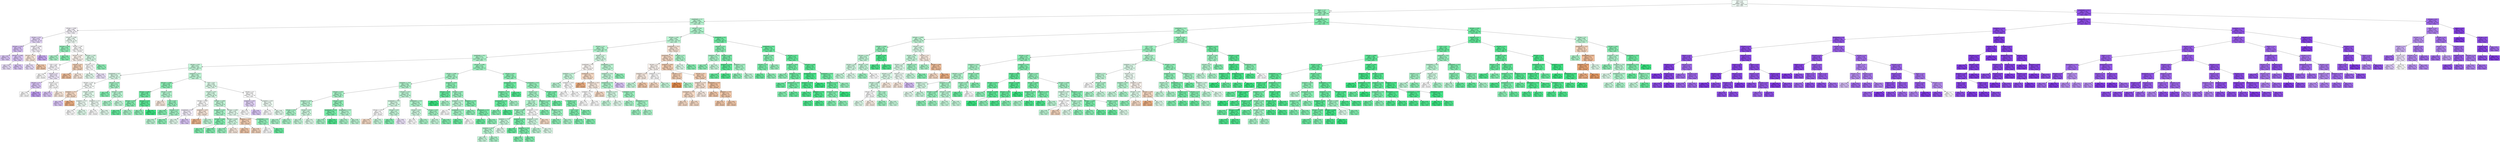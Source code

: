 digraph Tree {
node [shape=box, style="filled", color="black"] ;
0 [label="CCR <= 5.5\ngini = 0.623\nsamples = 4320\nvalue = [712, 1889, 1719]\nclass = DCP", fillcolor="#f2fdf7"] ;
1 [label="nbproc <= 4.5\ngini = 0.545\nsamples = 2880\nvalue = [675, 1769, 436]\nclass = DCP", fillcolor="#9df2c0"] ;
0 -> 1 [labeldistance=2.5, labelangle=45, headlabel="True"] ;
2 [label="graphDepth <= 3.5\ngini = 0.603\nsamples = 1440\nvalue = [401, 768, 271]\nclass = DCP", fillcolor="#b9f6d2"] ;
1 -> 2 ;
3 [label="sdComp <= 0.065\ngini = 0.665\nsamples = 180\nvalue = [60, 55, 65]\nclass = None", fillcolor="#faf7fe"] ;
2 -> 3 ;
4 [label="sdComp <= 0.02\ngini = 0.616\nsamples = 60\nvalue = [21, 10, 29]\nclass = None", fillcolor="#e5d6fa"] ;
3 -> 4 ;
5 [label="sdComm <= 0.02\ngini = 0.624\nsamples = 30\nvalue = [8, 7, 15]\nclass = None", fillcolor="#d7c0f7"] ;
4 -> 5 ;
6 [label="gini = 0.62\nsamples = 10\nvalue = [2, 3, 5]\nclass = None", fillcolor="#dbc6f8"] ;
5 -> 6 ;
7 [label="sdComm <= 0.065\ngini = 0.62\nsamples = 20\nvalue = [6, 4, 10]\nclass = None", fillcolor="#dbc6f8"] ;
5 -> 7 ;
8 [label="gini = 0.58\nsamples = 10\nvalue = [4, 1, 5]\nclass = None", fillcolor="#eadefb"] ;
7 -> 8 ;
9 [label="gini = 0.62\nsamples = 10\nvalue = [2, 3, 5]\nclass = None", fillcolor="#dbc6f8"] ;
7 -> 9 ;
10 [label="sdComm <= 0.065\ngini = 0.584\nsamples = 30\nvalue = [13, 3, 14]\nclass = None", fillcolor="#f8f3fd"] ;
4 -> 10 ;
11 [label="sdComm <= 0.02\ngini = 0.58\nsamples = 20\nvalue = [10, 2, 8]\nclass = DLS/DC", fillcolor="#fbeade"] ;
10 -> 11 ;
12 [label="gini = 0.58\nsamples = 10\nvalue = [4, 1, 5]\nclass = None", fillcolor="#eadefb"] ;
11 -> 12 ;
13 [label="gini = 0.54\nsamples = 10\nvalue = [6, 1, 3]\nclass = DLS/DC", fillcolor="#f4c9aa"] ;
11 -> 13 ;
14 [label="gini = 0.54\nsamples = 10\nvalue = [3, 1, 6]\nclass = None", fillcolor="#c9aaf4"] ;
10 -> 14 ;
15 [label="sdComm <= 0.065\ngini = 0.664\nsamples = 120\nvalue = [39, 45, 36]\nclass = DCP", fillcolor="#f0fdf6"] ;
3 -> 15 ;
16 [label="sdComm <= 0.02\ngini = 0.505\nsamples = 20\nvalue = [5, 13, 2]\nclass = DCP", fillcolor="#95f1bc"] ;
15 -> 16 ;
17 [label="gini = 0.54\nsamples = 10\nvalue = [3, 6, 1]\nclass = DCP", fillcolor="#aaf4c9"] ;
16 -> 17 ;
18 [label="gini = 0.46\nsamples = 10\nvalue = [2, 7, 1]\nclass = DCP", fillcolor="#83efb0"] ;
16 -> 18 ;
19 [label="sdComp <= 0.65\ngini = 0.666\nsamples = 100\nvalue = [34, 32, 34]\nclass = DLS/DC", fillcolor="#ffffff"] ;
15 -> 19 ;
20 [label="sdComm <= 0.65\ngini = 0.656\nsamples = 70\nvalue = [28, 18, 24]\nclass = DLS/DC", fillcolor="#fdf4ee"] ;
19 -> 20 ;
21 [label="CCR <= 0.55\ngini = 0.665\nsamples = 50\nvalue = [17, 15, 18]\nclass = None", fillcolor="#fbf9fe"] ;
20 -> 21 ;
22 [label="gini = 0.64\nsamples = 10\nvalue = [4, 4, 2]\nclass = DLS/DC", fillcolor="#ffffff"] ;
21 -> 22 ;
23 [label="sdComp <= 0.2\ngini = 0.659\nsamples = 40\nvalue = [13, 11, 16]\nclass = None", fillcolor="#f1e9fc"] ;
21 -> 23 ;
24 [label="sdComm <= 0.2\ngini = 0.62\nsamples = 20\nvalue = [6, 4, 10]\nclass = None", fillcolor="#dbc6f8"] ;
23 -> 24 ;
25 [label="gini = 0.64\nsamples = 10\nvalue = [4, 2, 4]\nclass = DLS/DC", fillcolor="#ffffff"] ;
24 -> 25 ;
26 [label="gini = 0.56\nsamples = 10\nvalue = [2, 2, 6]\nclass = None", fillcolor="#c09cf2"] ;
24 -> 26 ;
27 [label="sdComm <= 0.2\ngini = 0.665\nsamples = 20\nvalue = [7, 7, 6]\nclass = DLS/DC", fillcolor="#ffffff"] ;
23 -> 27 ;
28 [label="gini = 0.62\nsamples = 10\nvalue = [2, 3, 5]\nclass = None", fillcolor="#dbc6f8"] ;
27 -> 28 ;
29 [label="gini = 0.58\nsamples = 10\nvalue = [5, 4, 1]\nclass = DLS/DC", fillcolor="#fbeade"] ;
27 -> 29 ;
30 [label="sdComp <= 0.2\ngini = 0.585\nsamples = 20\nvalue = [11, 3, 6]\nclass = DLS/DC", fillcolor="#f6d2b8"] ;
20 -> 30 ;
31 [label="gini = 0.56\nsamples = 10\nvalue = [6, 2, 2]\nclass = DLS/DC", fillcolor="#f2c09c"] ;
30 -> 31 ;
32 [label="gini = 0.58\nsamples = 10\nvalue = [5, 1, 4]\nclass = DLS/DC", fillcolor="#fbeade"] ;
30 -> 32 ;
33 [label="sdComm <= 0.65\ngini = 0.631\nsamples = 30\nvalue = [6, 14, 10]\nclass = DCP", fillcolor="#d7fae6"] ;
19 -> 33 ;
34 [label="sdComm <= 0.2\ngini = 0.665\nsamples = 20\nvalue = [6, 7, 7]\nclass = DCP", fillcolor="#ffffff"] ;
33 -> 34 ;
35 [label="gini = 0.66\nsamples = 10\nvalue = [3, 4, 3]\nclass = DCP", fillcolor="#e3fbed"] ;
34 -> 35 ;
36 [label="gini = 0.66\nsamples = 10\nvalue = [3, 3, 4]\nclass = None", fillcolor="#ede3fb"] ;
34 -> 36 ;
37 [label="gini = 0.42\nsamples = 10\nvalue = [0, 7, 3]\nclass = DCP", fillcolor="#8ef0b7"] ;
33 -> 37 ;
38 [label="sdComp <= 0.65\ngini = 0.58\nsamples = 1260\nvalue = [341, 713, 206]\nclass = DCP", fillcolor="#aff4cc"] ;
2 -> 38 ;
39 [label="sdComm <= 0.65\ngini = 0.603\nsamples = 1050\nvalue = [312, 553, 185]\nclass = DCP", fillcolor="#bef7d6"] ;
38 -> 39 ;
40 [label="sdComm <= 0.2\ngini = 0.588\nsamples = 910\nvalue = [246, 506, 158]\nclass = DCP", fillcolor="#b1f5ce"] ;
39 -> 40 ;
41 [label="graphDepth <= 9.0\ngini = 0.573\nsamples = 770\nvalue = [205, 443, 122]\nclass = DCP", fillcolor="#acf4ca"] ;
40 -> 41 ;
42 [label="sdComp <= 0.02\ngini = 0.613\nsamples = 330\nvalue = [101, 168, 61]\nclass = DCP", fillcolor="#c5f7da"] ;
41 -> 42 ;
43 [label="graphDepth <= 6.5\ngini = 0.651\nsamples = 90\nvalue = [24, 39, 27]\nclass = DCP", fillcolor="#d9fae7"] ;
42 -> 43 ;
44 [label="sdComm <= 0.02\ngini = 0.666\nsamples = 60\nvalue = [20, 21, 19]\nclass = DCP", fillcolor="#fafefc"] ;
43 -> 44 ;
45 [label="graphSize <= 22.5\ngini = 0.62\nsamples = 20\nvalue = [10, 4, 6]\nclass = DLS/DC", fillcolor="#f8dbc6"] ;
44 -> 45 ;
46 [label="gini = 0.62\nsamples = 10\nvalue = [3, 2, 5]\nclass = None", fillcolor="#dbc6f8"] ;
45 -> 46 ;
47 [label="gini = 0.46\nsamples = 10\nvalue = [7, 2, 1]\nclass = DLS/DC", fillcolor="#efb083"] ;
45 -> 47 ;
48 [label="sdComm <= 0.065\ngini = 0.651\nsamples = 40\nvalue = [10, 17, 13]\nclass = DCP", fillcolor="#e2fbec"] ;
44 -> 48 ;
49 [label="graphSize <= 22.5\ngini = 0.615\nsamples = 20\nvalue = [3, 9, 8]\nclass = DCP", fillcolor="#effdf5"] ;
48 -> 49 ;
50 [label="gini = 0.64\nsamples = 10\nvalue = [2, 4, 4]\nclass = DCP", fillcolor="#ffffff"] ;
49 -> 50 ;
51 [label="gini = 0.58\nsamples = 10\nvalue = [1, 5, 4]\nclass = DCP", fillcolor="#defbea"] ;
49 -> 51 ;
52 [label="graphSize <= 22.5\ngini = 0.655\nsamples = 20\nvalue = [7, 8, 5]\nclass = DCP", fillcolor="#f0fdf5"] ;
48 -> 52 ;
53 [label="gini = 0.64\nsamples = 10\nvalue = [4, 4, 2]\nclass = DLS/DC", fillcolor="#ffffff"] ;
52 -> 53 ;
54 [label="gini = 0.66\nsamples = 10\nvalue = [3, 4, 3]\nclass = DCP", fillcolor="#e3fbed"] ;
52 -> 54 ;
55 [label="sdComm <= 0.02\ngini = 0.551\nsamples = 30\nvalue = [4, 18, 8]\nclass = DCP", fillcolor="#a5f3c6"] ;
43 -> 55 ;
56 [label="gini = 0.46\nsamples = 10\nvalue = [1, 7, 2]\nclass = DCP", fillcolor="#83efb0"] ;
55 -> 56 ;
57 [label="sdComm <= 0.065\ngini = 0.585\nsamples = 20\nvalue = [3, 11, 6]\nclass = DCP", fillcolor="#b8f6d2"] ;
55 -> 57 ;
58 [label="gini = 0.54\nsamples = 10\nvalue = [1, 6, 3]\nclass = DCP", fillcolor="#aaf4c9"] ;
57 -> 58 ;
59 [label="gini = 0.62\nsamples = 10\nvalue = [2, 5, 3]\nclass = DCP", fillcolor="#c6f8db"] ;
57 -> 59 ;
60 [label="graphSize <= 22.5\ngini = 0.588\nsamples = 240\nvalue = [77, 129, 34]\nclass = DCP", fillcolor="#c0f7d7"] ;
42 -> 60 ;
61 [label="sdComm <= 0.065\ngini = 0.456\nsamples = 80\nvalue = [21, 55, 4]\nclass = DCP", fillcolor="#8df0b6"] ;
60 -> 61 ;
62 [label="sdComp <= 0.065\ngini = 0.366\nsamples = 40\nvalue = [7, 31, 2]\nclass = DCP", fillcolor="#6feca3"] ;
61 -> 62 ;
63 [label="sdComm <= 0.02\ngini = 0.46\nsamples = 20\nvalue = [4, 14, 2]\nclass = DCP", fillcolor="#83efb0"] ;
62 -> 63 ;
64 [label="gini = 0.34\nsamples = 10\nvalue = [1, 8, 1]\nclass = DCP", fillcolor="#65eb9d"] ;
63 -> 64 ;
65 [label="gini = 0.54\nsamples = 10\nvalue = [3, 6, 1]\nclass = DCP", fillcolor="#aaf4c9"] ;
63 -> 65 ;
66 [label="sdComm <= 0.02\ngini = 0.255\nsamples = 20\nvalue = [3, 17, 0]\nclass = DCP", fillcolor="#5cea97"] ;
62 -> 66 ;
67 [label="gini = 0.42\nsamples = 10\nvalue = [3, 7, 0]\nclass = DCP", fillcolor="#8ef0b7"] ;
66 -> 67 ;
68 [label="gini = 0.0\nsamples = 10\nvalue = [0, 10, 0]\nclass = DCP", fillcolor="#39e581"] ;
66 -> 68 ;
69 [label="sdComp <= 0.065\ngini = 0.515\nsamples = 40\nvalue = [14, 24, 2]\nclass = DCP", fillcolor="#b3f5cf"] ;
61 -> 69 ;
70 [label="gini = 0.58\nsamples = 10\nvalue = [5, 4, 1]\nclass = DLS/DC", fillcolor="#fbeade"] ;
69 -> 70 ;
71 [label="CCR <= 0.55\ngini = 0.464\nsamples = 30\nvalue = [9, 20, 1]\nclass = DCP", fillcolor="#97f1bd"] ;
69 -> 71 ;
72 [label="gini = 0.46\nsamples = 10\nvalue = [2, 7, 1]\nclass = DCP", fillcolor="#83efb0"] ;
71 -> 72 ;
73 [label="sdComp <= 0.2\ngini = 0.455\nsamples = 20\nvalue = [7, 13, 0]\nclass = DCP", fillcolor="#a4f3c5"] ;
71 -> 73 ;
74 [label="gini = 0.48\nsamples = 10\nvalue = [4, 6, 0]\nclass = DCP", fillcolor="#bdf6d5"] ;
73 -> 74 ;
75 [label="gini = 0.42\nsamples = 10\nvalue = [3, 7, 0]\nclass = DCP", fillcolor="#8ef0b7"] ;
73 -> 75 ;
76 [label="CCR <= 0.55\ngini = 0.628\nsamples = 160\nvalue = [56, 74, 30]\nclass = DCP", fillcolor="#ddfae9"] ;
60 -> 76 ;
77 [label="sdComm <= 0.02\ngini = 0.598\nsamples = 120\nvalue = [44, 60, 16]\nclass = DCP", fillcolor="#d5fae4"] ;
76 -> 77 ;
78 [label="sdComp <= 0.065\ngini = 0.64\nsamples = 40\nvalue = [16, 16, 8]\nclass = DLS/DC", fillcolor="#ffffff"] ;
77 -> 78 ;
79 [label="graphDepth <= 6.5\ngini = 0.655\nsamples = 20\nvalue = [5, 7, 8]\nclass = None", fillcolor="#f5f0fd"] ;
78 -> 79 ;
80 [label="gini = 0.66\nsamples = 10\nvalue = [3, 4, 3]\nclass = DCP", fillcolor="#e3fbed"] ;
79 -> 80 ;
81 [label="gini = 0.62\nsamples = 10\nvalue = [2, 3, 5]\nclass = None", fillcolor="#dbc6f8"] ;
79 -> 81 ;
82 [label="graphSize <= 40.0\ngini = 0.495\nsamples = 20\nvalue = [11, 9, 0]\nclass = DLS/DC", fillcolor="#fae8db"] ;
78 -> 82 ;
83 [label="gini = 0.42\nsamples = 10\nvalue = [7, 3, 0]\nclass = DLS/DC", fillcolor="#f0b78e"] ;
82 -> 83 ;
84 [label="gini = 0.48\nsamples = 10\nvalue = [4, 6, 0]\nclass = DCP", fillcolor="#bdf6d5"] ;
82 -> 84 ;
85 [label="sdComm <= 0.065\ngini = 0.565\nsamples = 80\nvalue = [28, 44, 8]\nclass = DCP", fillcolor="#c2f7d8"] ;
77 -> 85 ;
86 [label="graphSize <= 40.0\ngini = 0.549\nsamples = 40\nvalue = [11, 24, 5]\nclass = DCP", fillcolor="#a6f3c7"] ;
85 -> 86 ;
87 [label="sdComp <= 0.065\ngini = 0.46\nsamples = 20\nvalue = [4, 14, 2]\nclass = DCP", fillcolor="#83efb0"] ;
86 -> 87 ;
88 [label="gini = 0.46\nsamples = 10\nvalue = [2, 7, 1]\nclass = DCP", fillcolor="#83efb0"] ;
87 -> 88 ;
89 [label="gini = 0.46\nsamples = 10\nvalue = [2, 7, 1]\nclass = DCP", fillcolor="#83efb0"] ;
87 -> 89 ;
90 [label="sdComp <= 0.065\ngini = 0.605\nsamples = 20\nvalue = [7, 10, 3]\nclass = DCP", fillcolor="#d1f9e2"] ;
86 -> 90 ;
91 [label="gini = 0.56\nsamples = 10\nvalue = [2, 6, 2]\nclass = DCP", fillcolor="#9cf2c0"] ;
90 -> 91 ;
92 [label="gini = 0.58\nsamples = 10\nvalue = [5, 4, 1]\nclass = DLS/DC", fillcolor="#fbeade"] ;
90 -> 92 ;
93 [label="sdComp <= 0.065\ngini = 0.564\nsamples = 40\nvalue = [17, 20, 3]\nclass = DCP", fillcolor="#e5fcef"] ;
85 -> 93 ;
94 [label="graphSize <= 40.0\ngini = 0.515\nsamples = 20\nvalue = [12, 7, 1]\nclass = DLS/DC", fillcolor="#f5cfb3"] ;
93 -> 94 ;
95 [label="gini = 0.54\nsamples = 10\nvalue = [6, 3, 1]\nclass = DLS/DC", fillcolor="#f4c9aa"] ;
94 -> 95 ;
96 [label="gini = 0.48\nsamples = 10\nvalue = [6, 4, 0]\nclass = DLS/DC", fillcolor="#f6d5bd"] ;
94 -> 96 ;
97 [label="graphDepth <= 6.5\ngini = 0.505\nsamples = 20\nvalue = [5, 13, 2]\nclass = DCP", fillcolor="#95f1bc"] ;
93 -> 97 ;
98 [label="gini = 0.5\nsamples = 10\nvalue = [5, 5, 0]\nclass = DLS/DC", fillcolor="#ffffff"] ;
97 -> 98 ;
99 [label="gini = 0.32\nsamples = 10\nvalue = [0, 8, 2]\nclass = DCP", fillcolor="#6aeca0"] ;
97 -> 99 ;
100 [label="sdComp <= 0.2\ngini = 0.665\nsamples = 40\nvalue = [12, 14, 14]\nclass = DCP", fillcolor="#ffffff"] ;
76 -> 100 ;
101 [label="graphSize <= 40.0\ngini = 0.645\nsamples = 20\nvalue = [5, 6, 9]\nclass = None", fillcolor="#e4d5f9"] ;
100 -> 101 ;
102 [label="gini = 0.64\nsamples = 10\nvalue = [2, 4, 4]\nclass = DCP", fillcolor="#ffffff"] ;
101 -> 102 ;
103 [label="gini = 0.62\nsamples = 10\nvalue = [3, 2, 5]\nclass = None", fillcolor="#dbc6f8"] ;
101 -> 103 ;
104 [label="graphSize <= 40.0\ngini = 0.655\nsamples = 20\nvalue = [7, 8, 5]\nclass = DCP", fillcolor="#f0fdf5"] ;
100 -> 104 ;
105 [label="gini = 0.64\nsamples = 10\nvalue = [4, 4, 2]\nclass = DLS/DC", fillcolor="#ffffff"] ;
104 -> 105 ;
106 [label="gini = 0.66\nsamples = 10\nvalue = [3, 4, 3]\nclass = DCP", fillcolor="#e3fbed"] ;
104 -> 106 ;
107 [label="sdComm <= 0.065\ngini = 0.534\nsamples = 440\nvalue = [104, 275, 61]\nclass = DCP", fillcolor="#9af2bf"] ;
41 -> 107 ;
108 [label="sdComp <= 0.065\ngini = 0.543\nsamples = 240\nvalue = [67, 145, 28]\nclass = DCP", fillcolor="#a6f3c6"] ;
107 -> 108 ;
109 [label="graphSize <= 75.0\ngini = 0.586\nsamples = 160\nvalue = [44, 89, 27]\nclass = DCP", fillcolor="#b2f5ce"] ;
108 -> 109 ;
110 [label="sdComm <= 0.02\ngini = 0.527\nsamples = 80\nvalue = [24, 49, 7]\nclass = DCP", fillcolor="#a7f3c7"] ;
109 -> 110 ;
111 [label="graphSize <= 40.0\ngini = 0.576\nsamples = 40\nvalue = [13, 22, 5]\nclass = DCP", fillcolor="#bdf6d5"] ;
110 -> 111 ;
112 [label="sdComp <= 0.02\ngini = 0.54\nsamples = 20\nvalue = [6, 12, 2]\nclass = DCP", fillcolor="#aaf4c9"] ;
111 -> 112 ;
113 [label="gini = 0.54\nsamples = 10\nvalue = [3, 6, 1]\nclass = DCP", fillcolor="#aaf4c9"] ;
112 -> 113 ;
114 [label="gini = 0.54\nsamples = 10\nvalue = [3, 6, 1]\nclass = DCP", fillcolor="#aaf4c9"] ;
112 -> 114 ;
115 [label="sdComp <= 0.02\ngini = 0.605\nsamples = 20\nvalue = [7, 10, 3]\nclass = DCP", fillcolor="#d1f9e2"] ;
111 -> 115 ;
116 [label="gini = 0.62\nsamples = 10\nvalue = [3, 5, 2]\nclass = DCP", fillcolor="#c6f8db"] ;
115 -> 116 ;
117 [label="gini = 0.58\nsamples = 10\nvalue = [4, 5, 1]\nclass = DCP", fillcolor="#defbea"] ;
115 -> 117 ;
118 [label="sdComp <= 0.02\ngini = 0.466\nsamples = 40\nvalue = [11, 27, 2]\nclass = DCP", fillcolor="#92f1b9"] ;
110 -> 118 ;
119 [label="graphDepth <= 13.5\ngini = 0.395\nsamples = 20\nvalue = [4, 15, 1]\nclass = DCP", fillcolor="#77eda8"] ;
118 -> 119 ;
120 [label="gini = 0.54\nsamples = 10\nvalue = [3, 6, 1]\nclass = DCP", fillcolor="#aaf4c9"] ;
119 -> 120 ;
121 [label="gini = 0.18\nsamples = 10\nvalue = [1, 9, 0]\nclass = DCP", fillcolor="#4fe88f"] ;
119 -> 121 ;
122 [label="graphDepth <= 13.5\ngini = 0.515\nsamples = 20\nvalue = [7, 12, 1]\nclass = DCP", fillcolor="#b3f5cf"] ;
118 -> 122 ;
123 [label="gini = 0.54\nsamples = 10\nvalue = [3, 6, 1]\nclass = DCP", fillcolor="#aaf4c9"] ;
122 -> 123 ;
124 [label="gini = 0.48\nsamples = 10\nvalue = [4, 6, 0]\nclass = DCP", fillcolor="#bdf6d5"] ;
122 -> 124 ;
125 [label="sdComm <= 0.02\ngini = 0.625\nsamples = 80\nvalue = [20, 40, 20]\nclass = DCP", fillcolor="#bdf6d5"] ;
109 -> 125 ;
126 [label="graphDepth <= 25.5\ngini = 0.645\nsamples = 40\nvalue = [12, 18, 10]\nclass = DCP", fillcolor="#d5f9e4"] ;
125 -> 126 ;
127 [label="sdComp <= 0.02\ngini = 0.64\nsamples = 20\nvalue = [8, 8, 4]\nclass = DLS/DC", fillcolor="#ffffff"] ;
126 -> 127 ;
128 [label="gini = 0.62\nsamples = 10\nvalue = [5, 3, 2]\nclass = DLS/DC", fillcolor="#f8dbc6"] ;
127 -> 128 ;
129 [label="gini = 0.62\nsamples = 10\nvalue = [3, 5, 2]\nclass = DCP", fillcolor="#c6f8db"] ;
127 -> 129 ;
130 [label="sdComp <= 0.02\ngini = 0.62\nsamples = 20\nvalue = [4, 10, 6]\nclass = DCP", fillcolor="#c6f8db"] ;
126 -> 130 ;
131 [label="gini = 0.46\nsamples = 10\nvalue = [1, 7, 2]\nclass = DCP", fillcolor="#83efb0"] ;
130 -> 131 ;
132 [label="gini = 0.66\nsamples = 10\nvalue = [3, 3, 4]\nclass = None", fillcolor="#ede3fb"] ;
130 -> 132 ;
133 [label="graphDepth <= 25.5\ngini = 0.595\nsamples = 40\nvalue = [8, 22, 10]\nclass = DCP", fillcolor="#b0f5cd"] ;
125 -> 133 ;
134 [label="sdComp <= 0.02\ngini = 0.605\nsamples = 20\nvalue = [3, 10, 7]\nclass = DCP", fillcolor="#d1f9e2"] ;
133 -> 134 ;
135 [label="gini = 0.64\nsamples = 10\nvalue = [2, 4, 4]\nclass = DCP", fillcolor="#ffffff"] ;
134 -> 135 ;
136 [label="gini = 0.54\nsamples = 10\nvalue = [1, 6, 3]\nclass = DCP", fillcolor="#aaf4c9"] ;
134 -> 136 ;
137 [label="sdComp <= 0.02\ngini = 0.555\nsamples = 20\nvalue = [5, 12, 3]\nclass = DCP", fillcolor="#a3f3c4"] ;
133 -> 137 ;
138 [label="gini = 0.62\nsamples = 10\nvalue = [3, 5, 2]\nclass = DCP", fillcolor="#c6f8db"] ;
137 -> 138 ;
139 [label="gini = 0.46\nsamples = 10\nvalue = [2, 7, 1]\nclass = DCP", fillcolor="#83efb0"] ;
137 -> 139 ;
140 [label="graphSize <= 40.0\ngini = 0.427\nsamples = 80\nvalue = [23, 56, 1]\nclass = DCP", fillcolor="#8cf0b6"] ;
108 -> 140 ;
141 [label="sdComm <= 0.02\ngini = 0.335\nsamples = 20\nvalue = [3, 16, 1]\nclass = DCP", fillcolor="#68eb9f"] ;
140 -> 141 ;
142 [label="gini = 0.0\nsamples = 10\nvalue = [0, 10, 0]\nclass = DCP", fillcolor="#39e581"] ;
141 -> 142 ;
143 [label="gini = 0.54\nsamples = 10\nvalue = [3, 6, 1]\nclass = DCP", fillcolor="#aaf4c9"] ;
141 -> 143 ;
144 [label="sdComm <= 0.02\ngini = 0.444\nsamples = 60\nvalue = [20, 40, 0]\nclass = DCP", fillcolor="#9cf2c0"] ;
140 -> 144 ;
145 [label="graphSize <= 75.0\ngini = 0.48\nsamples = 30\nvalue = [12, 18, 0]\nclass = DCP", fillcolor="#bdf6d5"] ;
144 -> 145 ;
146 [label="gini = 0.5\nsamples = 10\nvalue = [5, 5, 0]\nclass = DLS/DC", fillcolor="#ffffff"] ;
145 -> 146 ;
147 [label="graphDepth <= 25.5\ngini = 0.455\nsamples = 20\nvalue = [7, 13, 0]\nclass = DCP", fillcolor="#a4f3c5"] ;
145 -> 147 ;
148 [label="gini = 0.32\nsamples = 10\nvalue = [2, 8, 0]\nclass = DCP", fillcolor="#6aeca0"] ;
147 -> 148 ;
149 [label="gini = 0.5\nsamples = 10\nvalue = [5, 5, 0]\nclass = DLS/DC", fillcolor="#ffffff"] ;
147 -> 149 ;
150 [label="graphSize <= 75.0\ngini = 0.391\nsamples = 30\nvalue = [8, 22, 0]\nclass = DCP", fillcolor="#81eeaf"] ;
144 -> 150 ;
151 [label="gini = 0.42\nsamples = 10\nvalue = [3, 7, 0]\nclass = DCP", fillcolor="#8ef0b7"] ;
150 -> 151 ;
152 [label="graphDepth <= 25.5\ngini = 0.375\nsamples = 20\nvalue = [5, 15, 0]\nclass = DCP", fillcolor="#7beeab"] ;
150 -> 152 ;
153 [label="gini = 0.32\nsamples = 10\nvalue = [2, 8, 0]\nclass = DCP", fillcolor="#6aeca0"] ;
152 -> 153 ;
154 [label="gini = 0.42\nsamples = 10\nvalue = [3, 7, 0]\nclass = DCP", fillcolor="#8ef0b7"] ;
152 -> 154 ;
155 [label="sdComp <= 0.02\ngini = 0.516\nsamples = 200\nvalue = [37, 130, 33]\nclass = DCP", fillcolor="#8ef0b7"] ;
107 -> 155 ;
156 [label="graphDepth <= 25.5\ngini = 0.371\nsamples = 40\nvalue = [3, 31, 6]\nclass = DCP", fillcolor="#6deca2"] ;
155 -> 156 ;
157 [label="graphSize <= 75.0\ngini = 0.418\nsamples = 30\nvalue = [2, 22, 6]\nclass = DCP", fillcolor="#7beeab"] ;
156 -> 157 ;
158 [label="graphDepth <= 13.5\ngini = 0.335\nsamples = 20\nvalue = [1, 16, 3]\nclass = DCP", fillcolor="#68eb9f"] ;
157 -> 158 ;
159 [label="gini = 0.46\nsamples = 10\nvalue = [1, 7, 2]\nclass = DCP", fillcolor="#83efb0"] ;
158 -> 159 ;
160 [label="gini = 0.18\nsamples = 10\nvalue = [0, 9, 1]\nclass = DCP", fillcolor="#4fe88f"] ;
158 -> 160 ;
161 [label="gini = 0.54\nsamples = 10\nvalue = [1, 6, 3]\nclass = DCP", fillcolor="#aaf4c9"] ;
157 -> 161 ;
162 [label="gini = 0.18\nsamples = 10\nvalue = [1, 9, 0]\nclass = DCP", fillcolor="#4fe88f"] ;
156 -> 162 ;
163 [label="graphDepth <= 25.5\ngini = 0.544\nsamples = 160\nvalue = [34, 99, 27]\nclass = DCP", fillcolor="#99f2be"] ;
155 -> 163 ;
164 [label="sdComp <= 0.2\ngini = 0.569\nsamples = 120\nvalue = [30, 70, 20]\nclass = DCP", fillcolor="#a7f3c7"] ;
163 -> 164 ;
165 [label="CCR <= 0.55\ngini = 0.58\nsamples = 90\nvalue = [27, 50, 13]\nclass = DCP", fillcolor="#b7f6d1"] ;
164 -> 165 ;
166 [label="sdComp <= 0.065\ngini = 0.543\nsamples = 60\nvalue = [14, 37, 9]\nclass = DCP", fillcolor="#9cf2c0"] ;
165 -> 166 ;
167 [label="graphSize <= 75.0\ngini = 0.62\nsamples = 30\nvalue = [9, 15, 6]\nclass = DCP", fillcolor="#c6f8db"] ;
166 -> 167 ;
168 [label="graphSize <= 40.0\ngini = 0.585\nsamples = 20\nvalue = [6, 11, 3]\nclass = DCP", fillcolor="#b8f6d2"] ;
167 -> 168 ;
169 [label="gini = 0.62\nsamples = 10\nvalue = [3, 5, 2]\nclass = DCP", fillcolor="#c6f8db"] ;
168 -> 169 ;
170 [label="gini = 0.54\nsamples = 10\nvalue = [3, 6, 1]\nclass = DCP", fillcolor="#aaf4c9"] ;
168 -> 170 ;
171 [label="gini = 0.66\nsamples = 10\nvalue = [3, 4, 3]\nclass = DCP", fillcolor="#e3fbed"] ;
167 -> 171 ;
172 [label="graphSize <= 40.0\ngini = 0.424\nsamples = 30\nvalue = [5, 22, 3]\nclass = DCP", fillcolor="#78eda9"] ;
166 -> 172 ;
173 [label="gini = 0.32\nsamples = 10\nvalue = [2, 8, 0]\nclass = DCP", fillcolor="#6aeca0"] ;
172 -> 173 ;
174 [label="graphSize <= 75.0\ngini = 0.465\nsamples = 20\nvalue = [3, 14, 3]\nclass = DCP", fillcolor="#7feead"] ;
172 -> 174 ;
175 [label="gini = 0.46\nsamples = 10\nvalue = [1, 7, 2]\nclass = DCP", fillcolor="#83efb0"] ;
174 -> 175 ;
176 [label="gini = 0.46\nsamples = 10\nvalue = [2, 7, 1]\nclass = DCP", fillcolor="#83efb0"] ;
174 -> 176 ;
177 [label="graphSize <= 75.0\ngini = 0.607\nsamples = 30\nvalue = [13, 13, 4]\nclass = DLS/DC", fillcolor="#ffffff"] ;
165 -> 177 ;
178 [label="graphSize <= 40.0\ngini = 0.535\nsamples = 20\nvalue = [8, 11, 1]\nclass = DCP", fillcolor="#cef8e0"] ;
177 -> 178 ;
179 [label="gini = 0.48\nsamples = 10\nvalue = [4, 6, 0]\nclass = DCP", fillcolor="#bdf6d5"] ;
178 -> 179 ;
180 [label="gini = 0.58\nsamples = 10\nvalue = [4, 5, 1]\nclass = DCP", fillcolor="#defbea"] ;
178 -> 180 ;
181 [label="gini = 0.62\nsamples = 10\nvalue = [5, 2, 3]\nclass = DLS/DC", fillcolor="#f8dbc6"] ;
177 -> 181 ;
182 [label="graphSize <= 40.0\ngini = 0.491\nsamples = 30\nvalue = [3, 20, 7]\nclass = DCP", fillcolor="#8ff0b8"] ;
164 -> 182 ;
183 [label="gini = 0.46\nsamples = 10\nvalue = [2, 7, 1]\nclass = DCP", fillcolor="#83efb0"] ;
182 -> 183 ;
184 [label="graphSize <= 75.0\ngini = 0.485\nsamples = 20\nvalue = [1, 13, 6]\nclass = DCP", fillcolor="#9cf2c0"] ;
182 -> 184 ;
185 [label="gini = 0.42\nsamples = 10\nvalue = [0, 7, 3]\nclass = DCP", fillcolor="#8ef0b7"] ;
184 -> 185 ;
186 [label="gini = 0.54\nsamples = 10\nvalue = [1, 6, 3]\nclass = DCP", fillcolor="#aaf4c9"] ;
184 -> 186 ;
187 [label="sdComp <= 0.065\ngini = 0.434\nsamples = 40\nvalue = [4, 29, 7]\nclass = DCP", fillcolor="#7beeab"] ;
163 -> 187 ;
188 [label="gini = 0.32\nsamples = 10\nvalue = [0, 8, 2]\nclass = DCP", fillcolor="#6aeca0"] ;
187 -> 188 ;
189 [label="sdComp <= 0.2\ngini = 0.464\nsamples = 30\nvalue = [4, 21, 5]\nclass = DCP", fillcolor="#80eeae"] ;
187 -> 189 ;
190 [label="CCR <= 0.55\ngini = 0.465\nsamples = 20\nvalue = [3, 14, 3]\nclass = DCP", fillcolor="#7feead"] ;
189 -> 190 ;
191 [label="gini = 0.46\nsamples = 10\nvalue = [1, 7, 2]\nclass = DCP", fillcolor="#83efb0"] ;
190 -> 191 ;
192 [label="gini = 0.46\nsamples = 10\nvalue = [2, 7, 1]\nclass = DCP", fillcolor="#83efb0"] ;
190 -> 192 ;
193 [label="gini = 0.46\nsamples = 10\nvalue = [1, 7, 2]\nclass = DCP", fillcolor="#83efb0"] ;
189 -> 193 ;
194 [label="sdComp <= 0.2\ngini = 0.646\nsamples = 140\nvalue = [41, 63, 36]\nclass = DCP", fillcolor="#d3f9e3"] ;
40 -> 194 ;
195 [label="graphDepth <= 9.0\ngini = 0.65\nsamples = 70\nvalue = [28, 26, 16]\nclass = DLS/DC", fillcolor="#fef9f6"] ;
194 -> 195 ;
196 [label="graphSize <= 22.5\ngini = 0.64\nsamples = 30\nvalue = [8, 14, 8]\nclass = DCP", fillcolor="#c9f8dd"] ;
195 -> 196 ;
197 [label="gini = 0.48\nsamples = 10\nvalue = [4, 6, 0]\nclass = DCP", fillcolor="#bdf6d5"] ;
196 -> 197 ;
198 [label="graphSize <= 40.0\ngini = 0.64\nsamples = 20\nvalue = [4, 8, 8]\nclass = DCP", fillcolor="#ffffff"] ;
196 -> 198 ;
199 [label="gini = 0.64\nsamples = 10\nvalue = [2, 4, 4]\nclass = DCP", fillcolor="#ffffff"] ;
198 -> 199 ;
200 [label="gini = 0.64\nsamples = 10\nvalue = [2, 4, 4]\nclass = DCP", fillcolor="#ffffff"] ;
198 -> 200 ;
201 [label="graphDepth <= 13.5\ngini = 0.62\nsamples = 40\nvalue = [20, 12, 8]\nclass = DLS/DC", fillcolor="#f8dbc6"] ;
195 -> 201 ;
202 [label="gini = 0.46\nsamples = 10\nvalue = [7, 2, 1]\nclass = DLS/DC", fillcolor="#efb083"] ;
201 -> 202 ;
203 [label="graphDepth <= 25.5\ngini = 0.647\nsamples = 30\nvalue = [13, 10, 7]\nclass = DLS/DC", fillcolor="#fbece1"] ;
201 -> 203 ;
204 [label="graphSize <= 75.0\ngini = 0.64\nsamples = 20\nvalue = [8, 8, 4]\nclass = DLS/DC", fillcolor="#ffffff"] ;
203 -> 204 ;
205 [label="gini = 0.64\nsamples = 10\nvalue = [4, 4, 2]\nclass = DLS/DC", fillcolor="#ffffff"] ;
204 -> 205 ;
206 [label="gini = 0.64\nsamples = 10\nvalue = [4, 4, 2]\nclass = DLS/DC", fillcolor="#ffffff"] ;
204 -> 206 ;
207 [label="gini = 0.62\nsamples = 10\nvalue = [5, 2, 3]\nclass = DLS/DC", fillcolor="#f8dbc6"] ;
203 -> 207 ;
208 [label="graphDepth <= 25.5\ngini = 0.604\nsamples = 70\nvalue = [13, 37, 20]\nclass = DCP", fillcolor="#bcf6d4"] ;
194 -> 208 ;
209 [label="graphSize <= 75.0\ngini = 0.623\nsamples = 60\nvalue = [13, 30, 17]\nclass = DCP", fillcolor="#c3f7d9"] ;
208 -> 209 ;
210 [label="graphDepth <= 6.5\ngini = 0.602\nsamples = 50\nvalue = [11, 27, 12]\nclass = DCP", fillcolor="#b1f5cd"] ;
209 -> 210 ;
211 [label="graphSize <= 22.5\ngini = 0.645\nsamples = 20\nvalue = [5, 9, 6]\nclass = DCP", fillcolor="#d5f9e4"] ;
210 -> 211 ;
212 [label="gini = 0.62\nsamples = 10\nvalue = [2, 5, 3]\nclass = DCP", fillcolor="#c6f8db"] ;
211 -> 212 ;
213 [label="gini = 0.66\nsamples = 10\nvalue = [3, 4, 3]\nclass = DCP", fillcolor="#e3fbed"] ;
211 -> 213 ;
214 [label="graphSize <= 40.0\ngini = 0.56\nsamples = 30\nvalue = [6, 18, 6]\nclass = DCP", fillcolor="#9cf2c0"] ;
210 -> 214 ;
215 [label="gini = 0.54\nsamples = 10\nvalue = [3, 6, 1]\nclass = DCP", fillcolor="#aaf4c9"] ;
214 -> 215 ;
216 [label="graphDepth <= 12.5\ngini = 0.555\nsamples = 20\nvalue = [3, 12, 5]\nclass = DCP", fillcolor="#a3f3c4"] ;
214 -> 216 ;
217 [label="gini = 0.56\nsamples = 10\nvalue = [2, 6, 2]\nclass = DCP", fillcolor="#9cf2c0"] ;
216 -> 217 ;
218 [label="gini = 0.54\nsamples = 10\nvalue = [1, 6, 3]\nclass = DCP", fillcolor="#aaf4c9"] ;
216 -> 218 ;
219 [label="gini = 0.62\nsamples = 10\nvalue = [2, 3, 5]\nclass = None", fillcolor="#dbc6f8"] ;
209 -> 219 ;
220 [label="gini = 0.42\nsamples = 10\nvalue = [0, 7, 3]\nclass = DCP", fillcolor="#8ef0b7"] ;
208 -> 220 ;
221 [label="graphDepth <= 25.5\ngini = 0.628\nsamples = 140\nvalue = [66, 47, 27]\nclass = DLS/DC", fillcolor="#fae5d7"] ;
39 -> 221 ;
222 [label="graphDepth <= 6.5\ngini = 0.622\nsamples = 120\nvalue = [60, 35, 25]\nclass = DLS/DC", fillcolor="#f7dac5"] ;
221 -> 222 ;
223 [label="sdComp <= 0.2\ngini = 0.655\nsamples = 40\nvalue = [16, 14, 10]\nclass = DLS/DC", fillcolor="#fdf5f0"] ;
222 -> 223 ;
224 [label="graphSize <= 22.5\ngini = 0.66\nsamples = 20\nvalue = [8, 6, 6]\nclass = DLS/DC", fillcolor="#fbede3"] ;
223 -> 224 ;
225 [label="gini = 0.62\nsamples = 10\nvalue = [2, 5, 3]\nclass = DCP", fillcolor="#c6f8db"] ;
224 -> 225 ;
226 [label="gini = 0.54\nsamples = 10\nvalue = [6, 1, 3]\nclass = DLS/DC", fillcolor="#f4c9aa"] ;
224 -> 226 ;
227 [label="graphSize <= 22.5\ngini = 0.64\nsamples = 20\nvalue = [8, 8, 4]\nclass = DLS/DC", fillcolor="#ffffff"] ;
223 -> 227 ;
228 [label="gini = 0.62\nsamples = 10\nvalue = [5, 3, 2]\nclass = DLS/DC", fillcolor="#f8dbc6"] ;
227 -> 228 ;
229 [label="gini = 0.62\nsamples = 10\nvalue = [3, 5, 2]\nclass = DCP", fillcolor="#c6f8db"] ;
227 -> 229 ;
230 [label="graphSize <= 40.0\ngini = 0.593\nsamples = 80\nvalue = [44, 21, 15]\nclass = DLS/DC", fillcolor="#f5ceb2"] ;
222 -> 230 ;
231 [label="sdComp <= 0.2\ngini = 0.515\nsamples = 20\nvalue = [12, 7, 1]\nclass = DLS/DC", fillcolor="#f5cfb3"] ;
230 -> 231 ;
232 [label="gini = 0.18\nsamples = 10\nvalue = [9, 1, 0]\nclass = DLS/DC", fillcolor="#e88f4f"] ;
231 -> 232 ;
233 [label="gini = 0.54\nsamples = 10\nvalue = [3, 6, 1]\nclass = DCP", fillcolor="#aaf4c9"] ;
231 -> 233 ;
234 [label="sdComp <= 0.2\ngini = 0.607\nsamples = 60\nvalue = [32, 14, 14]\nclass = DLS/DC", fillcolor="#f5ceb2"] ;
230 -> 234 ;
235 [label="graphSize <= 75.0\ngini = 0.638\nsamples = 30\nvalue = [14, 7, 9]\nclass = DLS/DC", fillcolor="#f9e1d0"] ;
234 -> 235 ;
236 [label="graphDepth <= 12.5\ngini = 0.62\nsamples = 20\nvalue = [10, 4, 6]\nclass = DLS/DC", fillcolor="#f8dbc6"] ;
235 -> 236 ;
237 [label="gini = 0.62\nsamples = 10\nvalue = [5, 2, 3]\nclass = DLS/DC", fillcolor="#f8dbc6"] ;
236 -> 237 ;
238 [label="gini = 0.62\nsamples = 10\nvalue = [5, 2, 3]\nclass = DLS/DC", fillcolor="#f8dbc6"] ;
236 -> 238 ;
239 [label="gini = 0.66\nsamples = 10\nvalue = [4, 3, 3]\nclass = DLS/DC", fillcolor="#fbede3"] ;
235 -> 239 ;
240 [label="graphDepth <= 12.5\ngini = 0.558\nsamples = 30\nvalue = [18, 7, 5]\nclass = DLS/DC", fillcolor="#f3c3a0"] ;
234 -> 240 ;
241 [label="gini = 0.54\nsamples = 10\nvalue = [6, 1, 3]\nclass = DLS/DC", fillcolor="#f4c9aa"] ;
240 -> 241 ;
242 [label="graphSize <= 75.0\ngini = 0.54\nsamples = 20\nvalue = [12, 6, 2]\nclass = DLS/DC", fillcolor="#f4c9aa"] ;
240 -> 242 ;
243 [label="gini = 0.54\nsamples = 10\nvalue = [6, 3, 1]\nclass = DLS/DC", fillcolor="#f4c9aa"] ;
242 -> 243 ;
244 [label="gini = 0.54\nsamples = 10\nvalue = [6, 3, 1]\nclass = DLS/DC", fillcolor="#f4c9aa"] ;
242 -> 244 ;
245 [label="sdComp <= 0.2\ngini = 0.54\nsamples = 20\nvalue = [6, 12, 2]\nclass = DCP", fillcolor="#aaf4c9"] ;
221 -> 245 ;
246 [label="gini = 0.58\nsamples = 10\nvalue = [4, 5, 1]\nclass = DCP", fillcolor="#defbea"] ;
245 -> 246 ;
247 [label="gini = 0.46\nsamples = 10\nvalue = [2, 7, 1]\nclass = DCP", fillcolor="#83efb0"] ;
245 -> 247 ;
248 [label="graphDepth <= 6.5\ngini = 0.39\nsamples = 210\nvalue = [29, 160, 21]\nclass = DCP", fillcolor="#70eca4"] ;
38 -> 248 ;
249 [label="sdComm <= 0.2\ngini = 0.445\nsamples = 60\nvalue = [15, 42, 3]\nclass = DCP", fillcolor="#88efb3"] ;
248 -> 249 ;
250 [label="graphSize <= 22.5\ngini = 0.54\nsamples = 20\nvalue = [6, 12, 2]\nclass = DCP", fillcolor="#aaf4c9"] ;
249 -> 250 ;
251 [label="gini = 0.42\nsamples = 10\nvalue = [3, 7, 0]\nclass = DCP", fillcolor="#8ef0b7"] ;
250 -> 251 ;
252 [label="gini = 0.62\nsamples = 10\nvalue = [3, 5, 2]\nclass = DCP", fillcolor="#c6f8db"] ;
250 -> 252 ;
253 [label="sdComm <= 0.65\ngini = 0.386\nsamples = 40\nvalue = [9, 30, 1]\nclass = DCP", fillcolor="#79edaa"] ;
249 -> 253 ;
254 [label="graphSize <= 22.5\ngini = 0.265\nsamples = 20\nvalue = [2, 17, 1]\nclass = DCP", fillcolor="#5ae996"] ;
253 -> 254 ;
255 [label="gini = 0.34\nsamples = 10\nvalue = [1, 8, 1]\nclass = DCP", fillcolor="#65eb9d"] ;
254 -> 255 ;
256 [label="gini = 0.18\nsamples = 10\nvalue = [1, 9, 0]\nclass = DCP", fillcolor="#4fe88f"] ;
254 -> 256 ;
257 [label="graphSize <= 22.5\ngini = 0.455\nsamples = 20\nvalue = [7, 13, 0]\nclass = DCP", fillcolor="#a4f3c5"] ;
253 -> 257 ;
258 [label="gini = 0.42\nsamples = 10\nvalue = [3, 7, 0]\nclass = DCP", fillcolor="#8ef0b7"] ;
257 -> 258 ;
259 [label="gini = 0.48\nsamples = 10\nvalue = [4, 6, 0]\nclass = DCP", fillcolor="#bdf6d5"] ;
257 -> 259 ;
260 [label="graphDepth <= 9.0\ngini = 0.358\nsamples = 150\nvalue = [14, 118, 18]\nclass = DCP", fillcolor="#69eba0"] ;
248 -> 260 ;
261 [label="sdComm <= 0.65\ngini = 0.451\nsamples = 30\nvalue = [2, 21, 7]\nclass = DCP", fillcolor="#86efb2"] ;
260 -> 261 ;
262 [label="sdComm <= 0.2\ngini = 0.375\nsamples = 20\nvalue = [0, 15, 5]\nclass = DCP", fillcolor="#7beeab"] ;
261 -> 262 ;
263 [label="gini = 0.32\nsamples = 10\nvalue = [0, 8, 2]\nclass = DCP", fillcolor="#6aeca0"] ;
262 -> 263 ;
264 [label="gini = 0.42\nsamples = 10\nvalue = [0, 7, 3]\nclass = DCP", fillcolor="#8ef0b7"] ;
262 -> 264 ;
265 [label="gini = 0.56\nsamples = 10\nvalue = [2, 6, 2]\nclass = DCP", fillcolor="#9cf2c0"] ;
261 -> 265 ;
266 [label="sdComm <= 0.2\ngini = 0.328\nsamples = 120\nvalue = [12, 97, 11]\nclass = DCP", fillcolor="#63eb9c"] ;
260 -> 266 ;
267 [label="graphSize <= 40.0\ngini = 0.405\nsamples = 40\nvalue = [6, 30, 4]\nclass = DCP", fillcolor="#73eda6"] ;
266 -> 267 ;
268 [label="gini = 0.42\nsamples = 10\nvalue = [3, 7, 0]\nclass = DCP", fillcolor="#8ef0b7"] ;
267 -> 268 ;
269 [label="graphSize <= 75.0\ngini = 0.384\nsamples = 30\nvalue = [3, 23, 4]\nclass = DCP", fillcolor="#6eeca3"] ;
267 -> 269 ;
270 [label="gini = 0.34\nsamples = 10\nvalue = [1, 8, 1]\nclass = DCP", fillcolor="#65eb9d"] ;
269 -> 270 ;
271 [label="graphDepth <= 25.5\ngini = 0.405\nsamples = 20\nvalue = [2, 15, 3]\nclass = DCP", fillcolor="#73eda6"] ;
269 -> 271 ;
272 [label="gini = 0.46\nsamples = 10\nvalue = [1, 7, 2]\nclass = DCP", fillcolor="#83efb0"] ;
271 -> 272 ;
273 [label="gini = 0.34\nsamples = 10\nvalue = [1, 8, 1]\nclass = DCP", fillcolor="#65eb9d"] ;
271 -> 273 ;
274 [label="sdComm <= 0.65\ngini = 0.285\nsamples = 80\nvalue = [6, 67, 7]\nclass = DCP", fillcolor="#5cea97"] ;
266 -> 274 ;
275 [label="graphDepth <= 25.5\ngini = 0.139\nsamples = 40\nvalue = [0, 37, 3]\nclass = DCP", fillcolor="#49e78b"] ;
274 -> 275 ;
276 [label="graphSize <= 40.0\ngini = 0.18\nsamples = 30\nvalue = [0, 27, 3]\nclass = DCP", fillcolor="#4fe88f"] ;
275 -> 276 ;
277 [label="gini = 0.18\nsamples = 10\nvalue = [0, 9, 1]\nclass = DCP", fillcolor="#4fe88f"] ;
276 -> 277 ;
278 [label="graphSize <= 75.0\ngini = 0.18\nsamples = 20\nvalue = [0, 18, 2]\nclass = DCP", fillcolor="#4fe88f"] ;
276 -> 278 ;
279 [label="gini = 0.18\nsamples = 10\nvalue = [0, 9, 1]\nclass = DCP", fillcolor="#4fe88f"] ;
278 -> 279 ;
280 [label="gini = 0.18\nsamples = 10\nvalue = [0, 9, 1]\nclass = DCP", fillcolor="#4fe88f"] ;
278 -> 280 ;
281 [label="gini = 0.0\nsamples = 10\nvalue = [0, 10, 0]\nclass = DCP", fillcolor="#39e581"] ;
275 -> 281 ;
282 [label="graphDepth <= 25.5\ngini = 0.405\nsamples = 40\nvalue = [6, 30, 4]\nclass = DCP", fillcolor="#73eda6"] ;
274 -> 282 ;
283 [label="graphSize <= 75.0\ngini = 0.338\nsamples = 30\nvalue = [4, 24, 2]\nclass = DCP", fillcolor="#67eb9e"] ;
282 -> 283 ;
284 [label="graphSize <= 40.0\ngini = 0.46\nsamples = 20\nvalue = [4, 14, 2]\nclass = DCP", fillcolor="#83efb0"] ;
283 -> 284 ;
285 [label="gini = 0.46\nsamples = 10\nvalue = [1, 7, 2]\nclass = DCP", fillcolor="#83efb0"] ;
284 -> 285 ;
286 [label="gini = 0.42\nsamples = 10\nvalue = [3, 7, 0]\nclass = DCP", fillcolor="#8ef0b7"] ;
284 -> 286 ;
287 [label="gini = 0.0\nsamples = 10\nvalue = [0, 10, 0]\nclass = DCP", fillcolor="#39e581"] ;
283 -> 287 ;
288 [label="gini = 0.56\nsamples = 10\nvalue = [2, 6, 2]\nclass = DCP", fillcolor="#9cf2c0"] ;
282 -> 288 ;
289 [label="graphDepth <= 9.0\ngini = 0.467\nsamples = 1440\nvalue = [274, 1001, 165]\nclass = DCP", fillcolor="#84efb0"] ;
1 -> 289 ;
290 [label="graphDepth <= 3.5\ngini = 0.54\nsamples = 720\nvalue = [179, 444, 97]\nclass = DCP", fillcolor="#9ef2c1"] ;
289 -> 290 ;
291 [label="sdComm <= 0.065\ngini = 0.62\nsamples = 180\nvalue = [50, 91, 39]\nclass = DCP", fillcolor="#c1f7d7"] ;
290 -> 291 ;
292 [label="sdComp <= 0.065\ngini = 0.531\nsamples = 60\nvalue = [12, 38, 10]\nclass = DCP", fillcolor="#94f1bb"] ;
291 -> 292 ;
293 [label="sdComm <= 0.02\ngini = 0.624\nsamples = 40\nvalue = [11, 20, 9]\nclass = DCP", fillcolor="#c2f7d8"] ;
292 -> 293 ;
294 [label="sdComp <= 0.02\ngini = 0.605\nsamples = 20\nvalue = [7, 10, 3]\nclass = DCP", fillcolor="#d1f9e2"] ;
293 -> 294 ;
295 [label="gini = 0.62\nsamples = 10\nvalue = [3, 5, 2]\nclass = DCP", fillcolor="#c6f8db"] ;
294 -> 295 ;
296 [label="gini = 0.58\nsamples = 10\nvalue = [4, 5, 1]\nclass = DCP", fillcolor="#defbea"] ;
294 -> 296 ;
297 [label="sdComp <= 0.02\ngini = 0.62\nsamples = 20\nvalue = [4, 10, 6]\nclass = DCP", fillcolor="#c6f8db"] ;
293 -> 297 ;
298 [label="gini = 0.56\nsamples = 10\nvalue = [2, 6, 2]\nclass = DCP", fillcolor="#9cf2c0"] ;
297 -> 298 ;
299 [label="gini = 0.64\nsamples = 10\nvalue = [2, 4, 4]\nclass = DCP", fillcolor="#ffffff"] ;
297 -> 299 ;
300 [label="sdComm <= 0.02\ngini = 0.185\nsamples = 20\nvalue = [1, 18, 1]\nclass = DCP", fillcolor="#4ee88e"] ;
292 -> 300 ;
301 [label="gini = 0.18\nsamples = 10\nvalue = [0, 9, 1]\nclass = DCP", fillcolor="#4fe88f"] ;
300 -> 301 ;
302 [label="gini = 0.18\nsamples = 10\nvalue = [1, 9, 0]\nclass = DCP", fillcolor="#4fe88f"] ;
300 -> 302 ;
303 [label="sdComm <= 0.65\ngini = 0.646\nsamples = 120\nvalue = [38, 53, 29]\nclass = DCP", fillcolor="#dbfae8"] ;
291 -> 303 ;
304 [label="sdComp <= 0.65\ngini = 0.635\nsamples = 90\nvalue = [25, 43, 22]\nclass = DCP", fillcolor="#c8f8dc"] ;
303 -> 304 ;
305 [label="sdComp <= 0.2\ngini = 0.646\nsamples = 70\nvalue = [22, 31, 17]\nclass = DCP", fillcolor="#dafae7"] ;
304 -> 305 ;
306 [label="sdComm <= 0.2\ngini = 0.633\nsamples = 50\nvalue = [17, 23, 10]\nclass = DCP", fillcolor="#dbfae8"] ;
305 -> 306 ;
307 [label="sdComp <= 0.065\ngini = 0.634\nsamples = 40\nvalue = [12, 19, 9]\nclass = DCP", fillcolor="#cef8e0"] ;
306 -> 307 ;
308 [label="sdComp <= 0.02\ngini = 0.64\nsamples = 20\nvalue = [8, 8, 4]\nclass = DLS/DC", fillcolor="#ffffff"] ;
307 -> 308 ;
309 [label="gini = 0.58\nsamples = 10\nvalue = [4, 5, 1]\nclass = DCP", fillcolor="#defbea"] ;
308 -> 309 ;
310 [label="gini = 0.66\nsamples = 10\nvalue = [4, 3, 3]\nclass = DLS/DC", fillcolor="#fbede3"] ;
308 -> 310 ;
311 [label="CCR <= 0.55\ngini = 0.595\nsamples = 20\nvalue = [4, 11, 5]\nclass = DCP", fillcolor="#b0f5cd"] ;
307 -> 311 ;
312 [label="gini = 0.56\nsamples = 10\nvalue = [2, 6, 2]\nclass = DCP", fillcolor="#9cf2c0"] ;
311 -> 312 ;
313 [label="gini = 0.62\nsamples = 10\nvalue = [2, 5, 3]\nclass = DCP", fillcolor="#c6f8db"] ;
311 -> 313 ;
314 [label="gini = 0.58\nsamples = 10\nvalue = [5, 4, 1]\nclass = DLS/DC", fillcolor="#fbeade"] ;
306 -> 314 ;
315 [label="sdComm <= 0.2\ngini = 0.655\nsamples = 20\nvalue = [5, 8, 7]\nclass = DCP", fillcolor="#f0fdf5"] ;
305 -> 315 ;
316 [label="gini = 0.58\nsamples = 10\nvalue = [5, 4, 1]\nclass = DLS/DC", fillcolor="#fbeade"] ;
315 -> 316 ;
317 [label="gini = 0.48\nsamples = 10\nvalue = [0, 4, 6]\nclass = None", fillcolor="#d5bdf6"] ;
315 -> 317 ;
318 [label="sdComm <= 0.2\ngini = 0.555\nsamples = 20\nvalue = [3, 12, 5]\nclass = DCP", fillcolor="#a3f3c4"] ;
304 -> 318 ;
319 [label="gini = 0.62\nsamples = 10\nvalue = [2, 5, 3]\nclass = DCP", fillcolor="#c6f8db"] ;
318 -> 319 ;
320 [label="gini = 0.46\nsamples = 10\nvalue = [1, 7, 2]\nclass = DCP", fillcolor="#83efb0"] ;
318 -> 320 ;
321 [label="sdComp <= 0.2\ngini = 0.647\nsamples = 30\nvalue = [13, 10, 7]\nclass = DLS/DC", fillcolor="#fbece1"] ;
303 -> 321 ;
322 [label="gini = 0.54\nsamples = 10\nvalue = [1, 6, 3]\nclass = DCP", fillcolor="#aaf4c9"] ;
321 -> 322 ;
323 [label="sdComp <= 0.65\ngini = 0.56\nsamples = 20\nvalue = [12, 4, 4]\nclass = DLS/DC", fillcolor="#f2c09c"] ;
321 -> 323 ;
324 [label="gini = 0.62\nsamples = 10\nvalue = [5, 2, 3]\nclass = DLS/DC", fillcolor="#f8dbc6"] ;
323 -> 324 ;
325 [label="gini = 0.46\nsamples = 10\nvalue = [7, 2, 1]\nclass = DLS/DC", fillcolor="#efb083"] ;
323 -> 325 ;
326 [label="sdComp <= 0.65\ngini = 0.504\nsamples = 540\nvalue = [129, 353, 58]\nclass = DCP", fillcolor="#93f1ba"] ;
290 -> 326 ;
327 [label="CCR <= 0.55\ngini = 0.523\nsamples = 450\nvalue = [116, 284, 50]\nclass = DCP", fillcolor="#9bf2c0"] ;
326 -> 327 ;
328 [label="sdComp <= 0.02\ngini = 0.479\nsamples = 270\nvalue = [66, 182, 22]\nclass = DCP", fillcolor="#8ef0b7"] ;
327 -> 328 ;
329 [label="graphSize <= 40.0\ngini = 0.573\nsamples = 90\nvalue = [23, 52, 15]\nclass = DCP", fillcolor="#a9f4c8"] ;
328 -> 329 ;
330 [label="sdComm <= 0.02\ngini = 0.606\nsamples = 60\nvalue = [15, 32, 13]\nclass = DCP", fillcolor="#b4f5cf"] ;
329 -> 330 ;
331 [label="graphSize <= 22.5\ngini = 0.645\nsamples = 20\nvalue = [5, 9, 6]\nclass = DCP", fillcolor="#d5f9e4"] ;
330 -> 331 ;
332 [label="gini = 0.66\nsamples = 10\nvalue = [3, 4, 3]\nclass = DCP", fillcolor="#e3fbed"] ;
331 -> 332 ;
333 [label="gini = 0.62\nsamples = 10\nvalue = [2, 5, 3]\nclass = DCP", fillcolor="#c6f8db"] ;
331 -> 333 ;
334 [label="graphSize <= 22.5\ngini = 0.576\nsamples = 40\nvalue = [10, 23, 7]\nclass = DCP", fillcolor="#a9f4c8"] ;
330 -> 334 ;
335 [label="sdComm <= 0.065\ngini = 0.505\nsamples = 20\nvalue = [5, 13, 2]\nclass = DCP", fillcolor="#95f1bc"] ;
334 -> 335 ;
336 [label="gini = 0.42\nsamples = 10\nvalue = [3, 7, 0]\nclass = DCP", fillcolor="#8ef0b7"] ;
335 -> 336 ;
337 [label="gini = 0.56\nsamples = 10\nvalue = [2, 6, 2]\nclass = DCP", fillcolor="#9cf2c0"] ;
335 -> 337 ;
338 [label="sdComm <= 0.065\ngini = 0.625\nsamples = 20\nvalue = [5, 10, 5]\nclass = DCP", fillcolor="#bdf6d5"] ;
334 -> 338 ;
339 [label="gini = 0.62\nsamples = 10\nvalue = [2, 5, 3]\nclass = DCP", fillcolor="#c6f8db"] ;
338 -> 339 ;
340 [label="gini = 0.62\nsamples = 10\nvalue = [3, 5, 2]\nclass = DCP", fillcolor="#c6f8db"] ;
338 -> 340 ;
341 [label="sdComm <= 0.065\ngini = 0.48\nsamples = 30\nvalue = [8, 20, 2]\nclass = DCP", fillcolor="#93f1ba"] ;
329 -> 341 ;
342 [label="sdComm <= 0.02\ngini = 0.455\nsamples = 20\nvalue = [7, 13, 0]\nclass = DCP", fillcolor="#a4f3c5"] ;
341 -> 342 ;
343 [label="gini = 0.32\nsamples = 10\nvalue = [2, 8, 0]\nclass = DCP", fillcolor="#6aeca0"] ;
342 -> 343 ;
344 [label="gini = 0.5\nsamples = 10\nvalue = [5, 5, 0]\nclass = DLS/DC", fillcolor="#ffffff"] ;
342 -> 344 ;
345 [label="gini = 0.46\nsamples = 10\nvalue = [1, 7, 2]\nclass = DCP", fillcolor="#83efb0"] ;
341 -> 345 ;
346 [label="graphSize <= 22.5\ngini = 0.42\nsamples = 180\nvalue = [43, 130, 7]\nclass = DCP", fillcolor="#81eeaf"] ;
328 -> 346 ;
347 [label="sdComp <= 0.065\ngini = 0.283\nsamples = 60\nvalue = [9, 50, 1]\nclass = DCP", fillcolor="#60ea9a"] ;
346 -> 347 ;
348 [label="sdComm <= 0.02\ngini = 0.32\nsamples = 30\nvalue = [6, 24, 0]\nclass = DCP", fillcolor="#6aeca0"] ;
347 -> 348 ;
349 [label="gini = 0.42\nsamples = 10\nvalue = [3, 7, 0]\nclass = DCP", fillcolor="#8ef0b7"] ;
348 -> 349 ;
350 [label="sdComm <= 0.065\ngini = 0.255\nsamples = 20\nvalue = [3, 17, 0]\nclass = DCP", fillcolor="#5cea97"] ;
348 -> 350 ;
351 [label="gini = 0.0\nsamples = 10\nvalue = [0, 10, 0]\nclass = DCP", fillcolor="#39e581"] ;
350 -> 351 ;
352 [label="gini = 0.42\nsamples = 10\nvalue = [3, 7, 0]\nclass = DCP", fillcolor="#8ef0b7"] ;
350 -> 352 ;
353 [label="sdComm <= 0.065\ngini = 0.238\nsamples = 30\nvalue = [3, 26, 1]\nclass = DCP", fillcolor="#56e994"] ;
347 -> 353 ;
354 [label="sdComm <= 0.02\ngini = 0.335\nsamples = 20\nvalue = [3, 16, 1]\nclass = DCP", fillcolor="#68eb9f"] ;
353 -> 354 ;
355 [label="gini = 0.18\nsamples = 10\nvalue = [1, 9, 0]\nclass = DCP", fillcolor="#4fe88f"] ;
354 -> 355 ;
356 [label="gini = 0.46\nsamples = 10\nvalue = [2, 7, 1]\nclass = DCP", fillcolor="#83efb0"] ;
354 -> 356 ;
357 [label="gini = 0.0\nsamples = 10\nvalue = [0, 10, 0]\nclass = DCP", fillcolor="#39e581"] ;
353 -> 357 ;
358 [label="sdComm <= 0.02\ngini = 0.473\nsamples = 120\nvalue = [34, 80, 6]\nclass = DCP", fillcolor="#95f1bc"] ;
346 -> 358 ;
359 [label="sdComp <= 0.065\ngini = 0.395\nsamples = 40\nvalue = [8, 30, 2]\nclass = DCP", fillcolor="#77eda8"] ;
358 -> 359 ;
360 [label="graphSize <= 40.0\ngini = 0.405\nsamples = 20\nvalue = [3, 15, 2]\nclass = DCP", fillcolor="#73eda6"] ;
359 -> 360 ;
361 [label="gini = 0.54\nsamples = 10\nvalue = [3, 6, 1]\nclass = DCP", fillcolor="#aaf4c9"] ;
360 -> 361 ;
362 [label="gini = 0.18\nsamples = 10\nvalue = [0, 9, 1]\nclass = DCP", fillcolor="#4fe88f"] ;
360 -> 362 ;
363 [label="graphSize <= 40.0\ngini = 0.375\nsamples = 20\nvalue = [5, 15, 0]\nclass = DCP", fillcolor="#7beeab"] ;
359 -> 363 ;
364 [label="gini = 0.18\nsamples = 10\nvalue = [1, 9, 0]\nclass = DCP", fillcolor="#4fe88f"] ;
363 -> 364 ;
365 [label="gini = 0.48\nsamples = 10\nvalue = [4, 6, 0]\nclass = DCP", fillcolor="#bdf6d5"] ;
363 -> 365 ;
366 [label="sdComm <= 0.065\ngini = 0.501\nsamples = 80\nvalue = [26, 50, 4]\nclass = DCP", fillcolor="#a7f3c7"] ;
358 -> 366 ;
367 [label="graphSize <= 40.0\ngini = 0.516\nsamples = 40\nvalue = [17, 22, 1]\nclass = DCP", fillcolor="#d4f9e4"] ;
366 -> 367 ;
368 [label="sdComp <= 0.065\ngini = 0.5\nsamples = 20\nvalue = [10, 10, 0]\nclass = DLS/DC", fillcolor="#ffffff"] ;
367 -> 368 ;
369 [label="gini = 0.48\nsamples = 10\nvalue = [4, 6, 0]\nclass = DCP", fillcolor="#bdf6d5"] ;
368 -> 369 ;
370 [label="gini = 0.48\nsamples = 10\nvalue = [6, 4, 0]\nclass = DLS/DC", fillcolor="#f6d5bd"] ;
368 -> 370 ;
371 [label="sdComp <= 0.065\ngini = 0.515\nsamples = 20\nvalue = [7, 12, 1]\nclass = DCP", fillcolor="#b3f5cf"] ;
367 -> 371 ;
372 [label="gini = 0.58\nsamples = 10\nvalue = [4, 5, 1]\nclass = DCP", fillcolor="#defbea"] ;
371 -> 372 ;
373 [label="gini = 0.42\nsamples = 10\nvalue = [3, 7, 0]\nclass = DCP", fillcolor="#8ef0b7"] ;
371 -> 373 ;
374 [label="graphSize <= 40.0\ngini = 0.454\nsamples = 40\nvalue = [9, 28, 3]\nclass = DCP", fillcolor="#86efb2"] ;
366 -> 374 ;
375 [label="sdComp <= 0.065\ngini = 0.375\nsamples = 20\nvalue = [5, 15, 0]\nclass = DCP", fillcolor="#7beeab"] ;
374 -> 375 ;
376 [label="gini = 0.42\nsamples = 10\nvalue = [3, 7, 0]\nclass = DCP", fillcolor="#8ef0b7"] ;
375 -> 376 ;
377 [label="gini = 0.32\nsamples = 10\nvalue = [2, 8, 0]\nclass = DCP", fillcolor="#6aeca0"] ;
375 -> 377 ;
378 [label="sdComp <= 0.065\ngini = 0.515\nsamples = 20\nvalue = [4, 13, 3]\nclass = DCP", fillcolor="#90f0b8"] ;
374 -> 378 ;
379 [label="gini = 0.32\nsamples = 10\nvalue = [0, 8, 2]\nclass = DCP", fillcolor="#6aeca0"] ;
378 -> 379 ;
380 [label="gini = 0.58\nsamples = 10\nvalue = [4, 5, 1]\nclass = DCP", fillcolor="#defbea"] ;
378 -> 380 ;
381 [label="sdComp <= 0.2\ngini = 0.578\nsamples = 180\nvalue = [50, 102, 28]\nclass = DCP", fillcolor="#b0f5cd"] ;
327 -> 381 ;
382 [label="graphSize <= 22.5\ngini = 0.613\nsamples = 90\nvalue = [33, 43, 14]\nclass = DCP", fillcolor="#dcfae9"] ;
381 -> 382 ;
383 [label="sdComm <= 0.2\ngini = 0.624\nsamples = 30\nvalue = [8, 15, 7]\nclass = DCP", fillcolor="#c0f7d7"] ;
382 -> 383 ;
384 [label="gini = 0.64\nsamples = 10\nvalue = [4, 4, 2]\nclass = DLS/DC", fillcolor="#ffffff"] ;
383 -> 384 ;
385 [label="sdComm <= 0.65\ngini = 0.595\nsamples = 20\nvalue = [4, 11, 5]\nclass = DCP", fillcolor="#b0f5cd"] ;
383 -> 385 ;
386 [label="gini = 0.54\nsamples = 10\nvalue = [1, 6, 3]\nclass = DCP", fillcolor="#aaf4c9"] ;
385 -> 386 ;
387 [label="gini = 0.62\nsamples = 10\nvalue = [3, 5, 2]\nclass = DCP", fillcolor="#c6f8db"] ;
385 -> 387 ;
388 [label="sdComm <= 0.2\ngini = 0.595\nsamples = 60\nvalue = [25, 28, 7]\nclass = DCP", fillcolor="#eefdf4"] ;
382 -> 388 ;
389 [label="graphSize <= 40.0\ngini = 0.585\nsamples = 20\nvalue = [6, 11, 3]\nclass = DCP", fillcolor="#b8f6d2"] ;
388 -> 389 ;
390 [label="gini = 0.62\nsamples = 10\nvalue = [3, 5, 2]\nclass = DCP", fillcolor="#c6f8db"] ;
389 -> 390 ;
391 [label="gini = 0.54\nsamples = 10\nvalue = [3, 6, 1]\nclass = DCP", fillcolor="#aaf4c9"] ;
389 -> 391 ;
392 [label="graphSize <= 40.0\ngini = 0.584\nsamples = 40\nvalue = [19, 17, 4]\nclass = DLS/DC", fillcolor="#fdf4ee"] ;
388 -> 392 ;
393 [label="sdComm <= 0.65\ngini = 0.58\nsamples = 20\nvalue = [8, 10, 2]\nclass = DCP", fillcolor="#defbea"] ;
392 -> 393 ;
394 [label="gini = 0.42\nsamples = 10\nvalue = [3, 7, 0]\nclass = DCP", fillcolor="#8ef0b7"] ;
393 -> 394 ;
395 [label="gini = 0.62\nsamples = 10\nvalue = [5, 3, 2]\nclass = DLS/DC", fillcolor="#f8dbc6"] ;
393 -> 395 ;
396 [label="sdComm <= 0.65\ngini = 0.565\nsamples = 20\nvalue = [11, 7, 2]\nclass = DLS/DC", fillcolor="#f7d8c2"] ;
392 -> 396 ;
397 [label="gini = 0.46\nsamples = 10\nvalue = [7, 2, 1]\nclass = DLS/DC", fillcolor="#efb083"] ;
396 -> 397 ;
398 [label="gini = 0.58\nsamples = 10\nvalue = [4, 5, 1]\nclass = DCP", fillcolor="#defbea"] ;
396 -> 398 ;
399 [label="sdComm <= 0.65\ngini = 0.51\nsamples = 90\nvalue = [17, 59, 14]\nclass = DCP", fillcolor="#8df0b7"] ;
381 -> 399 ;
400 [label="graphSize <= 22.5\ngini = 0.495\nsamples = 60\nvalue = [7, 40, 13]\nclass = DCP", fillcolor="#8df0b7"] ;
399 -> 400 ;
401 [label="sdComm <= 0.2\ngini = 0.585\nsamples = 20\nvalue = [3, 11, 6]\nclass = DCP", fillcolor="#b8f6d2"] ;
400 -> 401 ;
402 [label="gini = 0.62\nsamples = 10\nvalue = [2, 5, 3]\nclass = DCP", fillcolor="#c6f8db"] ;
401 -> 402 ;
403 [label="gini = 0.54\nsamples = 10\nvalue = [1, 6, 3]\nclass = DCP", fillcolor="#aaf4c9"] ;
401 -> 403 ;
404 [label="graphDepth <= 6.5\ngini = 0.434\nsamples = 40\nvalue = [4, 29, 7]\nclass = DCP", fillcolor="#7beeab"] ;
400 -> 404 ;
405 [label="sdComm <= 0.2\ngini = 0.405\nsamples = 20\nvalue = [3, 15, 2]\nclass = DCP", fillcolor="#73eda6"] ;
404 -> 405 ;
406 [label="gini = 0.46\nsamples = 10\nvalue = [1, 7, 2]\nclass = DCP", fillcolor="#83efb0"] ;
405 -> 406 ;
407 [label="gini = 0.32\nsamples = 10\nvalue = [2, 8, 0]\nclass = DCP", fillcolor="#6aeca0"] ;
405 -> 407 ;
408 [label="sdComm <= 0.2\ngini = 0.445\nsamples = 20\nvalue = [1, 14, 5]\nclass = DCP", fillcolor="#88efb3"] ;
404 -> 408 ;
409 [label="gini = 0.32\nsamples = 10\nvalue = [0, 8, 2]\nclass = DCP", fillcolor="#6aeca0"] ;
408 -> 409 ;
410 [label="gini = 0.54\nsamples = 10\nvalue = [1, 6, 3]\nclass = DCP", fillcolor="#aaf4c9"] ;
408 -> 410 ;
411 [label="graphSize <= 22.5\ngini = 0.487\nsamples = 30\nvalue = [10, 19, 1]\nclass = DCP", fillcolor="#a6f3c6"] ;
399 -> 411 ;
412 [label="gini = 0.32\nsamples = 10\nvalue = [2, 8, 0]\nclass = DCP", fillcolor="#6aeca0"] ;
411 -> 412 ;
413 [label="graphSize <= 40.0\ngini = 0.535\nsamples = 20\nvalue = [8, 11, 1]\nclass = DCP", fillcolor="#cef8e0"] ;
411 -> 413 ;
414 [label="gini = 0.48\nsamples = 10\nvalue = [4, 6, 0]\nclass = DCP", fillcolor="#bdf6d5"] ;
413 -> 414 ;
415 [label="gini = 0.58\nsamples = 10\nvalue = [4, 5, 1]\nclass = DCP", fillcolor="#defbea"] ;
413 -> 415 ;
416 [label="graphSize <= 22.5\ngini = 0.383\nsamples = 90\nvalue = [13, 69, 8]\nclass = DCP", fillcolor="#6feca3"] ;
326 -> 416 ;
417 [label="sdComm <= 0.65\ngini = 0.558\nsamples = 30\nvalue = [7, 18, 5]\nclass = DCP", fillcolor="#a0f3c3"] ;
416 -> 417 ;
418 [label="sdComm <= 0.2\ngini = 0.585\nsamples = 20\nvalue = [6, 11, 3]\nclass = DCP", fillcolor="#b8f6d2"] ;
417 -> 418 ;
419 [label="gini = 0.62\nsamples = 10\nvalue = [3, 5, 2]\nclass = DCP", fillcolor="#c6f8db"] ;
418 -> 419 ;
420 [label="gini = 0.54\nsamples = 10\nvalue = [3, 6, 1]\nclass = DCP", fillcolor="#aaf4c9"] ;
418 -> 420 ;
421 [label="gini = 0.46\nsamples = 10\nvalue = [1, 7, 2]\nclass = DCP", fillcolor="#83efb0"] ;
417 -> 421 ;
422 [label="sdComm <= 0.65\ngini = 0.265\nsamples = 60\nvalue = [6, 51, 3]\nclass = DCP", fillcolor="#5ae996"] ;
416 -> 422 ;
423 [label="sdComm <= 0.2\ngini = 0.141\nsamples = 40\nvalue = [1, 37, 2]\nclass = DCP", fillcolor="#49e78b"] ;
422 -> 423 ;
424 [label="graphSize <= 40.0\ngini = 0.18\nsamples = 20\nvalue = [0, 18, 2]\nclass = DCP", fillcolor="#4fe88f"] ;
423 -> 424 ;
425 [label="gini = 0.0\nsamples = 10\nvalue = [0, 10, 0]\nclass = DCP", fillcolor="#39e581"] ;
424 -> 425 ;
426 [label="gini = 0.32\nsamples = 10\nvalue = [0, 8, 2]\nclass = DCP", fillcolor="#6aeca0"] ;
424 -> 426 ;
427 [label="graphDepth <= 6.5\ngini = 0.095\nsamples = 20\nvalue = [1, 19, 0]\nclass = DCP", fillcolor="#43e688"] ;
423 -> 427 ;
428 [label="gini = 0.18\nsamples = 10\nvalue = [1, 9, 0]\nclass = DCP", fillcolor="#4fe88f"] ;
427 -> 428 ;
429 [label="gini = 0.0\nsamples = 10\nvalue = [0, 10, 0]\nclass = DCP", fillcolor="#39e581"] ;
427 -> 429 ;
430 [label="graphDepth <= 6.5\ngini = 0.445\nsamples = 20\nvalue = [5, 14, 1]\nclass = DCP", fillcolor="#88efb3"] ;
422 -> 430 ;
431 [label="gini = 0.18\nsamples = 10\nvalue = [0, 9, 1]\nclass = DCP", fillcolor="#4fe88f"] ;
430 -> 431 ;
432 [label="gini = 0.5\nsamples = 10\nvalue = [5, 5, 0]\nclass = DLS/DC", fillcolor="#ffffff"] ;
430 -> 432 ;
433 [label="sdComm <= 0.65\ngini = 0.375\nsamples = 720\nvalue = [95, 557, 68]\nclass = DCP", fillcolor="#6deca2"] ;
289 -> 433 ;
434 [label="sdComp <= 0.2\ngini = 0.316\nsamples = 600\nvalue = [56, 490, 54]\nclass = DCP", fillcolor="#61ea9a"] ;
433 -> 434 ;
435 [label="CCR <= 0.55\ngini = 0.345\nsamples = 440\nvalue = [54, 350, 36]\nclass = DCP", fillcolor="#67eb9e"] ;
434 -> 435 ;
436 [label="sdComp <= 0.065\ngini = 0.296\nsamples = 360\nvalue = [35, 299, 26]\nclass = DCP", fillcolor="#5eea99"] ;
435 -> 436 ;
437 [label="sdComp <= 0.02\ngini = 0.346\nsamples = 240\nvalue = [24, 191, 25]\nclass = DCP", fillcolor="#66eb9e"] ;
436 -> 437 ;
438 [label="graphDepth <= 13.5\ngini = 0.288\nsamples = 120\nvalue = [5, 100, 15]\nclass = DCP", fillcolor="#5fea99"] ;
437 -> 438 ;
439 [label="sdComm <= 0.02\ngini = 0.184\nsamples = 30\nvalue = [2, 27, 1]\nclass = DCP", fillcolor="#4ee88e"] ;
438 -> 439 ;
440 [label="gini = 0.34\nsamples = 10\nvalue = [1, 8, 1]\nclass = DCP", fillcolor="#65eb9d"] ;
439 -> 440 ;
441 [label="sdComm <= 0.065\ngini = 0.095\nsamples = 20\nvalue = [1, 19, 0]\nclass = DCP", fillcolor="#43e688"] ;
439 -> 441 ;
442 [label="gini = 0.0\nsamples = 10\nvalue = [0, 10, 0]\nclass = DCP", fillcolor="#39e581"] ;
441 -> 442 ;
443 [label="gini = 0.18\nsamples = 10\nvalue = [1, 9, 0]\nclass = DCP", fillcolor="#4fe88f"] ;
441 -> 443 ;
444 [label="graphDepth <= 25.5\ngini = 0.317\nsamples = 90\nvalue = [3, 73, 14]\nclass = DCP", fillcolor="#65eb9d"] ;
438 -> 444 ;
445 [label="graphSize <= 75.0\ngini = 0.371\nsamples = 60\nvalue = [2, 46, 12]\nclass = DCP", fillcolor="#73eda6"] ;
444 -> 445 ;
446 [label="sdComm <= 0.02\ngini = 0.231\nsamples = 30\nvalue = [0, 26, 4]\nclass = DCP", fillcolor="#57e994"] ;
445 -> 446 ;
447 [label="gini = 0.32\nsamples = 10\nvalue = [0, 8, 2]\nclass = DCP", fillcolor="#6aeca0"] ;
446 -> 447 ;
448 [label="sdComm <= 0.065\ngini = 0.18\nsamples = 20\nvalue = [0, 18, 2]\nclass = DCP", fillcolor="#4fe88f"] ;
446 -> 448 ;
449 [label="gini = 0.18\nsamples = 10\nvalue = [0, 9, 1]\nclass = DCP", fillcolor="#4fe88f"] ;
448 -> 449 ;
450 [label="gini = 0.18\nsamples = 10\nvalue = [0, 9, 1]\nclass = DCP", fillcolor="#4fe88f"] ;
448 -> 450 ;
451 [label="sdComm <= 0.02\ngini = 0.48\nsamples = 30\nvalue = [2, 20, 8]\nclass = DCP", fillcolor="#93f1ba"] ;
445 -> 451 ;
452 [label="gini = 0.32\nsamples = 10\nvalue = [0, 8, 2]\nclass = DCP", fillcolor="#6aeca0"] ;
451 -> 452 ;
453 [label="sdComm <= 0.065\ngini = 0.54\nsamples = 20\nvalue = [2, 12, 6]\nclass = DCP", fillcolor="#aaf4c9"] ;
451 -> 453 ;
454 [label="gini = 0.54\nsamples = 10\nvalue = [1, 6, 3]\nclass = DCP", fillcolor="#aaf4c9"] ;
453 -> 454 ;
455 [label="gini = 0.54\nsamples = 10\nvalue = [1, 6, 3]\nclass = DCP", fillcolor="#aaf4c9"] ;
453 -> 455 ;
456 [label="sdComm <= 0.065\ngini = 0.184\nsamples = 30\nvalue = [1, 27, 2]\nclass = DCP", fillcolor="#4ee88e"] ;
444 -> 456 ;
457 [label="sdComm <= 0.02\ngini = 0.18\nsamples = 20\nvalue = [0, 18, 2]\nclass = DCP", fillcolor="#4fe88f"] ;
456 -> 457 ;
458 [label="gini = 0.18\nsamples = 10\nvalue = [0, 9, 1]\nclass = DCP", fillcolor="#4fe88f"] ;
457 -> 458 ;
459 [label="gini = 0.18\nsamples = 10\nvalue = [0, 9, 1]\nclass = DCP", fillcolor="#4fe88f"] ;
457 -> 459 ;
460 [label="gini = 0.18\nsamples = 10\nvalue = [1, 9, 0]\nclass = DCP", fillcolor="#4fe88f"] ;
456 -> 460 ;
461 [label="sdComm <= 0.02\ngini = 0.393\nsamples = 120\nvalue = [19, 91, 10]\nclass = DCP", fillcolor="#72eca5"] ;
437 -> 461 ;
462 [label="graphSize <= 40.0\ngini = 0.466\nsamples = 40\nvalue = [11, 27, 2]\nclass = DCP", fillcolor="#92f1b9"] ;
461 -> 462 ;
463 [label="gini = 0.48\nsamples = 10\nvalue = [4, 6, 0]\nclass = DCP", fillcolor="#bdf6d5"] ;
462 -> 463 ;
464 [label="graphDepth <= 25.5\ngini = 0.451\nsamples = 30\nvalue = [7, 21, 2]\nclass = DCP", fillcolor="#86efb2"] ;
462 -> 464 ;
465 [label="graphSize <= 75.0\ngini = 0.46\nsamples = 20\nvalue = [4, 14, 2]\nclass = DCP", fillcolor="#83efb0"] ;
464 -> 465 ;
466 [label="gini = 0.46\nsamples = 10\nvalue = [2, 7, 1]\nclass = DCP", fillcolor="#83efb0"] ;
465 -> 466 ;
467 [label="gini = 0.46\nsamples = 10\nvalue = [2, 7, 1]\nclass = DCP", fillcolor="#83efb0"] ;
465 -> 467 ;
468 [label="gini = 0.42\nsamples = 10\nvalue = [3, 7, 0]\nclass = DCP", fillcolor="#8ef0b7"] ;
464 -> 468 ;
469 [label="graphDepth <= 25.5\ngini = 0.34\nsamples = 80\nvalue = [8, 64, 8]\nclass = DCP", fillcolor="#65eb9d"] ;
461 -> 469 ;
470 [label="graphSize <= 75.0\ngini = 0.384\nsamples = 60\nvalue = [8, 46, 6]\nclass = DCP", fillcolor="#6eeca3"] ;
469 -> 470 ;
471 [label="graphSize <= 40.0\ngini = 0.266\nsamples = 40\nvalue = [3, 34, 3]\nclass = DCP", fillcolor="#59e995"] ;
470 -> 471 ;
472 [label="sdComm <= 0.065\ngini = 0.405\nsamples = 20\nvalue = [3, 15, 2]\nclass = DCP", fillcolor="#73eda6"] ;
471 -> 472 ;
473 [label="gini = 0.32\nsamples = 10\nvalue = [2, 8, 0]\nclass = DCP", fillcolor="#6aeca0"] ;
472 -> 473 ;
474 [label="gini = 0.46\nsamples = 10\nvalue = [1, 7, 2]\nclass = DCP", fillcolor="#83efb0"] ;
472 -> 474 ;
475 [label="sdComm <= 0.065\ngini = 0.095\nsamples = 20\nvalue = [0, 19, 1]\nclass = DCP", fillcolor="#43e688"] ;
471 -> 475 ;
476 [label="gini = 0.18\nsamples = 10\nvalue = [0, 9, 1]\nclass = DCP", fillcolor="#4fe88f"] ;
475 -> 476 ;
477 [label="gini = 0.0\nsamples = 10\nvalue = [0, 10, 0]\nclass = DCP", fillcolor="#39e581"] ;
475 -> 477 ;
478 [label="sdComm <= 0.065\ngini = 0.555\nsamples = 20\nvalue = [5, 12, 3]\nclass = DCP", fillcolor="#a3f3c4"] ;
470 -> 478 ;
479 [label="gini = 0.58\nsamples = 10\nvalue = [4, 5, 1]\nclass = DCP", fillcolor="#defbea"] ;
478 -> 479 ;
480 [label="gini = 0.46\nsamples = 10\nvalue = [1, 7, 2]\nclass = DCP", fillcolor="#83efb0"] ;
478 -> 480 ;
481 [label="sdComm <= 0.065\ngini = 0.18\nsamples = 20\nvalue = [0, 18, 2]\nclass = DCP", fillcolor="#4fe88f"] ;
469 -> 481 ;
482 [label="gini = 0.18\nsamples = 10\nvalue = [0, 9, 1]\nclass = DCP", fillcolor="#4fe88f"] ;
481 -> 482 ;
483 [label="gini = 0.18\nsamples = 10\nvalue = [0, 9, 1]\nclass = DCP", fillcolor="#4fe88f"] ;
481 -> 483 ;
484 [label="sdComm <= 0.02\ngini = 0.182\nsamples = 120\nvalue = [11, 108, 1]\nclass = DCP", fillcolor="#4fe88f"] ;
436 -> 484 ;
485 [label="graphSize <= 75.0\ngini = 0.095\nsamples = 40\nvalue = [2, 38, 0]\nclass = DCP", fillcolor="#43e688"] ;
484 -> 485 ;
486 [label="gini = 0.0\nsamples = 20\nvalue = [0, 20, 0]\nclass = DCP", fillcolor="#39e581"] ;
485 -> 486 ;
487 [label="graphDepth <= 25.5\ngini = 0.18\nsamples = 20\nvalue = [2, 18, 0]\nclass = DCP", fillcolor="#4fe88f"] ;
485 -> 487 ;
488 [label="gini = 0.32\nsamples = 10\nvalue = [2, 8, 0]\nclass = DCP", fillcolor="#6aeca0"] ;
487 -> 488 ;
489 [label="gini = 0.0\nsamples = 10\nvalue = [0, 10, 0]\nclass = DCP", fillcolor="#39e581"] ;
487 -> 489 ;
490 [label="sdComm <= 0.065\ngini = 0.222\nsamples = 80\nvalue = [9, 70, 1]\nclass = DCP", fillcolor="#55e993"] ;
484 -> 490 ;
491 [label="graphSize <= 75.0\ngini = 0.289\nsamples = 40\nvalue = [7, 33, 0]\nclass = DCP", fillcolor="#63eb9c"] ;
490 -> 491 ;
492 [label="graphDepth <= 13.5\ngini = 0.375\nsamples = 20\nvalue = [5, 15, 0]\nclass = DCP", fillcolor="#7beeab"] ;
491 -> 492 ;
493 [label="gini = 0.32\nsamples = 10\nvalue = [2, 8, 0]\nclass = DCP", fillcolor="#6aeca0"] ;
492 -> 493 ;
494 [label="gini = 0.42\nsamples = 10\nvalue = [3, 7, 0]\nclass = DCP", fillcolor="#8ef0b7"] ;
492 -> 494 ;
495 [label="graphDepth <= 25.5\ngini = 0.18\nsamples = 20\nvalue = [2, 18, 0]\nclass = DCP", fillcolor="#4fe88f"] ;
491 -> 495 ;
496 [label="gini = 0.18\nsamples = 10\nvalue = [1, 9, 0]\nclass = DCP", fillcolor="#4fe88f"] ;
495 -> 496 ;
497 [label="gini = 0.18\nsamples = 10\nvalue = [1, 9, 0]\nclass = DCP", fillcolor="#4fe88f"] ;
495 -> 497 ;
498 [label="graphSize <= 75.0\ngini = 0.141\nsamples = 40\nvalue = [2, 37, 1]\nclass = DCP", fillcolor="#49e78b"] ;
490 -> 498 ;
499 [label="graphDepth <= 13.5\ngini = 0.18\nsamples = 20\nvalue = [2, 18, 0]\nclass = DCP", fillcolor="#4fe88f"] ;
498 -> 499 ;
500 [label="gini = 0.18\nsamples = 10\nvalue = [1, 9, 0]\nclass = DCP", fillcolor="#4fe88f"] ;
499 -> 500 ;
501 [label="gini = 0.18\nsamples = 10\nvalue = [1, 9, 0]\nclass = DCP", fillcolor="#4fe88f"] ;
499 -> 501 ;
502 [label="graphDepth <= 25.5\ngini = 0.095\nsamples = 20\nvalue = [0, 19, 1]\nclass = DCP", fillcolor="#43e688"] ;
498 -> 502 ;
503 [label="gini = 0.0\nsamples = 10\nvalue = [0, 10, 0]\nclass = DCP", fillcolor="#39e581"] ;
502 -> 503 ;
504 [label="gini = 0.18\nsamples = 10\nvalue = [0, 9, 1]\nclass = DCP", fillcolor="#4fe88f"] ;
502 -> 504 ;
505 [label="graphSize <= 75.0\ngini = 0.522\nsamples = 80\nvalue = [19, 51, 10]\nclass = DCP", fillcolor="#97f1bd"] ;
435 -> 505 ;
506 [label="graphDepth <= 13.5\ngini = 0.541\nsamples = 40\nvalue = [14, 23, 3]\nclass = DCP", fillcolor="#baf6d3"] ;
505 -> 506 ;
507 [label="sdComm <= 0.2\ngini = 0.455\nsamples = 20\nvalue = [7, 13, 0]\nclass = DCP", fillcolor="#a4f3c5"] ;
506 -> 507 ;
508 [label="gini = 0.48\nsamples = 10\nvalue = [4, 6, 0]\nclass = DCP", fillcolor="#bdf6d5"] ;
507 -> 508 ;
509 [label="gini = 0.42\nsamples = 10\nvalue = [3, 7, 0]\nclass = DCP", fillcolor="#8ef0b7"] ;
507 -> 509 ;
510 [label="sdComm <= 0.2\ngini = 0.605\nsamples = 20\nvalue = [7, 10, 3]\nclass = DCP", fillcolor="#d1f9e2"] ;
506 -> 510 ;
511 [label="gini = 0.64\nsamples = 10\nvalue = [4, 4, 2]\nclass = DLS/DC", fillcolor="#ffffff"] ;
510 -> 511 ;
512 [label="gini = 0.54\nsamples = 10\nvalue = [3, 6, 1]\nclass = DCP", fillcolor="#aaf4c9"] ;
510 -> 512 ;
513 [label="graphDepth <= 25.5\ngini = 0.464\nsamples = 40\nvalue = [5, 28, 7]\nclass = DCP", fillcolor="#81eeaf"] ;
505 -> 513 ;
514 [label="sdComm <= 0.2\ngini = 0.445\nsamples = 20\nvalue = [1, 14, 5]\nclass = DCP", fillcolor="#88efb3"] ;
513 -> 514 ;
515 [label="gini = 0.48\nsamples = 10\nvalue = [0, 6, 4]\nclass = DCP", fillcolor="#bdf6d5"] ;
514 -> 515 ;
516 [label="gini = 0.34\nsamples = 10\nvalue = [1, 8, 1]\nclass = DCP", fillcolor="#65eb9d"] ;
514 -> 516 ;
517 [label="sdComm <= 0.2\ngini = 0.46\nsamples = 20\nvalue = [4, 14, 2]\nclass = DCP", fillcolor="#83efb0"] ;
513 -> 517 ;
518 [label="gini = 0.34\nsamples = 10\nvalue = [1, 8, 1]\nclass = DCP", fillcolor="#65eb9d"] ;
517 -> 518 ;
519 [label="gini = 0.54\nsamples = 10\nvalue = [3, 6, 1]\nclass = DCP", fillcolor="#aaf4c9"] ;
517 -> 519 ;
520 [label="sdComm <= 0.2\ngini = 0.222\nsamples = 160\nvalue = [2, 140, 18]\nclass = DCP", fillcolor="#55e993"] ;
434 -> 520 ;
521 [label="graphSize <= 40.0\ngini = 0.293\nsamples = 80\nvalue = [1, 66, 13]\nclass = DCP", fillcolor="#62ea9b"] ;
520 -> 521 ;
522 [label="sdComp <= 0.65\ngini = 0.335\nsamples = 20\nvalue = [1, 16, 3]\nclass = DCP", fillcolor="#68eb9f"] ;
521 -> 522 ;
523 [label="gini = 0.18\nsamples = 10\nvalue = [0, 9, 1]\nclass = DCP", fillcolor="#4fe88f"] ;
522 -> 523 ;
524 [label="gini = 0.46\nsamples = 10\nvalue = [1, 7, 2]\nclass = DCP", fillcolor="#83efb0"] ;
522 -> 524 ;
525 [label="sdComp <= 0.65\ngini = 0.278\nsamples = 60\nvalue = [0, 50, 10]\nclass = DCP", fillcolor="#61ea9a"] ;
521 -> 525 ;
526 [label="graphSize <= 75.0\ngini = 0.32\nsamples = 30\nvalue = [0, 24, 6]\nclass = DCP", fillcolor="#6aeca0"] ;
525 -> 526 ;
527 [label="gini = 0.18\nsamples = 10\nvalue = [0, 9, 1]\nclass = DCP", fillcolor="#4fe88f"] ;
526 -> 527 ;
528 [label="graphDepth <= 25.5\ngini = 0.375\nsamples = 20\nvalue = [0, 15, 5]\nclass = DCP", fillcolor="#7beeab"] ;
526 -> 528 ;
529 [label="gini = 0.42\nsamples = 10\nvalue = [0, 7, 3]\nclass = DCP", fillcolor="#8ef0b7"] ;
528 -> 529 ;
530 [label="gini = 0.32\nsamples = 10\nvalue = [0, 8, 2]\nclass = DCP", fillcolor="#6aeca0"] ;
528 -> 530 ;
531 [label="graphSize <= 75.0\ngini = 0.231\nsamples = 30\nvalue = [0, 26, 4]\nclass = DCP", fillcolor="#57e994"] ;
525 -> 531 ;
532 [label="gini = 0.32\nsamples = 10\nvalue = [0, 8, 2]\nclass = DCP", fillcolor="#6aeca0"] ;
531 -> 532 ;
533 [label="graphDepth <= 25.5\ngini = 0.18\nsamples = 20\nvalue = [0, 18, 2]\nclass = DCP", fillcolor="#4fe88f"] ;
531 -> 533 ;
534 [label="gini = 0.18\nsamples = 10\nvalue = [0, 9, 1]\nclass = DCP", fillcolor="#4fe88f"] ;
533 -> 534 ;
535 [label="gini = 0.18\nsamples = 10\nvalue = [0, 9, 1]\nclass = DCP", fillcolor="#4fe88f"] ;
533 -> 535 ;
536 [label="sdComp <= 0.65\ngini = 0.14\nsamples = 80\nvalue = [1, 74, 5]\nclass = DCP", fillcolor="#49e78b"] ;
520 -> 536 ;
537 [label="graphDepth <= 25.5\ngini = 0.224\nsamples = 40\nvalue = [1, 35, 4]\nclass = DCP", fillcolor="#54e992"] ;
536 -> 537 ;
538 [label="graphSize <= 40.0\ngini = 0.184\nsamples = 30\nvalue = [1, 27, 2]\nclass = DCP", fillcolor="#4ee88e"] ;
537 -> 538 ;
539 [label="gini = 0.18\nsamples = 10\nvalue = [1, 9, 0]\nclass = DCP", fillcolor="#4fe88f"] ;
538 -> 539 ;
540 [label="graphSize <= 75.0\ngini = 0.18\nsamples = 20\nvalue = [0, 18, 2]\nclass = DCP", fillcolor="#4fe88f"] ;
538 -> 540 ;
541 [label="gini = 0.18\nsamples = 10\nvalue = [0, 9, 1]\nclass = DCP", fillcolor="#4fe88f"] ;
540 -> 541 ;
542 [label="gini = 0.18\nsamples = 10\nvalue = [0, 9, 1]\nclass = DCP", fillcolor="#4fe88f"] ;
540 -> 542 ;
543 [label="gini = 0.32\nsamples = 10\nvalue = [0, 8, 2]\nclass = DCP", fillcolor="#6aeca0"] ;
537 -> 543 ;
544 [label="graphSize <= 75.0\ngini = 0.049\nsamples = 40\nvalue = [0, 39, 1]\nclass = DCP", fillcolor="#3ee684"] ;
536 -> 544 ;
545 [label="gini = 0.0\nsamples = 20\nvalue = [0, 20, 0]\nclass = DCP", fillcolor="#39e581"] ;
544 -> 545 ;
546 [label="graphDepth <= 25.5\ngini = 0.095\nsamples = 20\nvalue = [0, 19, 1]\nclass = DCP", fillcolor="#43e688"] ;
544 -> 546 ;
547 [label="gini = 0.18\nsamples = 10\nvalue = [0, 9, 1]\nclass = DCP", fillcolor="#4fe88f"] ;
546 -> 547 ;
548 [label="gini = 0.0\nsamples = 10\nvalue = [0, 10, 0]\nclass = DCP", fillcolor="#39e581"] ;
546 -> 548 ;
549 [label="sdComp <= 0.2\ngini = 0.569\nsamples = 120\nvalue = [39, 67, 14]\nclass = DCP", fillcolor="#bbf6d3"] ;
433 -> 549 ;
550 [label="graphDepth <= 13.5\ngini = 0.576\nsamples = 40\nvalue = [22, 13, 5]\nclass = DLS/DC", fillcolor="#f6d5bd"] ;
549 -> 550 ;
551 [label="gini = 0.54\nsamples = 10\nvalue = [3, 6, 1]\nclass = DCP", fillcolor="#aaf4c9"] ;
550 -> 551 ;
552 [label="graphDepth <= 25.5\ngini = 0.527\nsamples = 30\nvalue = [19, 7, 4]\nclass = DLS/DC", fillcolor="#f1bd98"] ;
550 -> 552 ;
553 [label="graphSize <= 75.0\ngini = 0.405\nsamples = 20\nvalue = [15, 2, 3]\nclass = DLS/DC", fillcolor="#eda673"] ;
552 -> 553 ;
554 [label="gini = 0.46\nsamples = 10\nvalue = [7, 1, 2]\nclass = DLS/DC", fillcolor="#efb083"] ;
553 -> 554 ;
555 [label="gini = 0.34\nsamples = 10\nvalue = [8, 1, 1]\nclass = DLS/DC", fillcolor="#eb9d65"] ;
553 -> 555 ;
556 [label="gini = 0.58\nsamples = 10\nvalue = [4, 5, 1]\nclass = DCP", fillcolor="#defbea"] ;
552 -> 556 ;
557 [label="sdComp <= 0.65\ngini = 0.487\nsamples = 80\nvalue = [17, 54, 9]\nclass = DCP", fillcolor="#8bf0b5"] ;
549 -> 557 ;
558 [label="graphSize <= 40.0\ngini = 0.564\nsamples = 40\nvalue = [12, 23, 5]\nclass = DCP", fillcolor="#b1f5ce"] ;
557 -> 558 ;
559 [label="gini = 0.42\nsamples = 10\nvalue = [3, 7, 0]\nclass = DCP", fillcolor="#8ef0b7"] ;
558 -> 559 ;
560 [label="graphSize <= 75.0\ngini = 0.598\nsamples = 30\nvalue = [9, 16, 5]\nclass = DCP", fillcolor="#bdf6d5"] ;
558 -> 560 ;
561 [label="gini = 0.58\nsamples = 10\nvalue = [4, 5, 1]\nclass = DCP", fillcolor="#defbea"] ;
560 -> 561 ;
562 [label="graphDepth <= 25.5\ngini = 0.595\nsamples = 20\nvalue = [5, 11, 4]\nclass = DCP", fillcolor="#b0f5cd"] ;
560 -> 562 ;
563 [label="gini = 0.62\nsamples = 10\nvalue = [2, 5, 3]\nclass = DCP", fillcolor="#c6f8db"] ;
562 -> 563 ;
564 [label="gini = 0.54\nsamples = 10\nvalue = [3, 6, 1]\nclass = DCP", fillcolor="#aaf4c9"] ;
562 -> 564 ;
565 [label="graphDepth <= 25.5\ngini = 0.374\nsamples = 40\nvalue = [5, 31, 4]\nclass = DCP", fillcolor="#6ceca1"] ;
557 -> 565 ;
566 [label="graphDepth <= 13.5\ngini = 0.464\nsamples = 30\nvalue = [5, 21, 4]\nclass = DCP", fillcolor="#80eeae"] ;
565 -> 566 ;
567 [label="gini = 0.34\nsamples = 10\nvalue = [1, 8, 1]\nclass = DCP", fillcolor="#65eb9d"] ;
566 -> 567 ;
568 [label="graphSize <= 75.0\ngini = 0.515\nsamples = 20\nvalue = [4, 13, 3]\nclass = DCP", fillcolor="#90f0b8"] ;
566 -> 568 ;
569 [label="gini = 0.62\nsamples = 10\nvalue = [3, 5, 2]\nclass = DCP", fillcolor="#c6f8db"] ;
568 -> 569 ;
570 [label="gini = 0.34\nsamples = 10\nvalue = [1, 8, 1]\nclass = DCP", fillcolor="#65eb9d"] ;
568 -> 570 ;
571 [label="gini = 0.0\nsamples = 10\nvalue = [0, 10, 0]\nclass = DCP", fillcolor="#39e581"] ;
565 -> 571 ;
572 [label="graphDepth <= 25.5\ngini = 0.199\nsamples = 1440\nvalue = [37, 120, 1283]\nclass = None", fillcolor="#9051e8"] ;
0 -> 572 [labeldistance=2.5, labelangle=-45, headlabel="False"] ;
573 [label="graphDepth <= 9.0\ngini = 0.174\nsamples = 1260\nvalue = [25, 94, 1141]\nclass = None", fillcolor="#8e4de8"] ;
572 -> 573 ;
574 [label="graphSize <= 22.5\ngini = 0.138\nsamples = 720\nvalue = [10, 43, 667]\nclass = None", fillcolor="#8b49e7"] ;
573 -> 574 ;
575 [label="graphDepth <= 3.5\ngini = 0.232\nsamples = 360\nvalue = [9, 38, 313]\nclass = None", fillcolor="#9356e9"] ;
574 -> 575 ;
576 [label="sdComm <= 2.0\ngini = 0.156\nsamples = 180\nvalue = [6, 9, 165]\nclass = None", fillcolor="#8c4ae7"] ;
575 -> 576 ;
577 [label="nbproc <= 4.5\ngini = 0.209\nsamples = 60\nvalue = [1, 6, 53]\nclass = None", fillcolor="#9153e8"] ;
576 -> 577 ;
578 [label="sdComp <= 2.0\ngini = 0.064\nsamples = 30\nvalue = [0, 1, 29]\nclass = None", fillcolor="#8540e6"] ;
577 -> 578 ;
579 [label="gini = 0.0\nsamples = 10\nvalue = [0, 0, 10]\nclass = None", fillcolor="#8139e5"] ;
578 -> 579 ;
580 [label="sdComp <= 6.5\ngini = 0.095\nsamples = 20\nvalue = [0, 1, 19]\nclass = None", fillcolor="#8843e6"] ;
578 -> 580 ;
581 [label="gini = 0.18\nsamples = 10\nvalue = [0, 1, 9]\nclass = None", fillcolor="#8f4fe8"] ;
580 -> 581 ;
582 [label="gini = 0.0\nsamples = 10\nvalue = [0, 0, 10]\nclass = None", fillcolor="#8139e5"] ;
580 -> 582 ;
583 [label="sdComp <= 2.0\ngini = 0.331\nsamples = 30\nvalue = [1, 5, 24]\nclass = None", fillcolor="#9f69eb"] ;
577 -> 583 ;
584 [label="gini = 0.32\nsamples = 10\nvalue = [0, 2, 8]\nclass = None", fillcolor="#a06aec"] ;
583 -> 584 ;
585 [label="sdComp <= 6.5\ngini = 0.335\nsamples = 20\nvalue = [1, 3, 16]\nclass = None", fillcolor="#9f68eb"] ;
583 -> 585 ;
586 [label="gini = 0.34\nsamples = 10\nvalue = [1, 1, 8]\nclass = None", fillcolor="#9d65eb"] ;
585 -> 586 ;
587 [label="gini = 0.32\nsamples = 10\nvalue = [0, 2, 8]\nclass = None", fillcolor="#a06aec"] ;
585 -> 587 ;
588 [label="sdComm <= 6.5\ngini = 0.127\nsamples = 120\nvalue = [5, 3, 112]\nclass = None", fillcolor="#8a47e7"] ;
576 -> 588 ;
589 [label="nbproc <= 4.5\ngini = 0.096\nsamples = 60\nvalue = [1, 2, 57]\nclass = None", fillcolor="#8843e6"] ;
588 -> 589 ;
590 [label="sdComp <= 6.5\ngini = 0.064\nsamples = 30\nvalue = [1, 0, 29]\nclass = None", fillcolor="#8540e6"] ;
589 -> 590 ;
591 [label="gini = 0.0\nsamples = 20\nvalue = [0, 0, 20]\nclass = None", fillcolor="#8139e5"] ;
590 -> 591 ;
592 [label="gini = 0.18\nsamples = 10\nvalue = [1, 0, 9]\nclass = None", fillcolor="#8f4fe8"] ;
590 -> 592 ;
593 [label="sdComp <= 6.5\ngini = 0.124\nsamples = 30\nvalue = [0, 2, 28]\nclass = None", fillcolor="#8a47e7"] ;
589 -> 593 ;
594 [label="sdComp <= 2.0\ngini = 0.18\nsamples = 20\nvalue = [0, 2, 18]\nclass = None", fillcolor="#8f4fe8"] ;
593 -> 594 ;
595 [label="gini = 0.18\nsamples = 10\nvalue = [0, 1, 9]\nclass = None", fillcolor="#8f4fe8"] ;
594 -> 595 ;
596 [label="gini = 0.18\nsamples = 10\nvalue = [0, 1, 9]\nclass = None", fillcolor="#8f4fe8"] ;
594 -> 596 ;
597 [label="gini = 0.0\nsamples = 10\nvalue = [0, 0, 10]\nclass = None", fillcolor="#8139e5"] ;
593 -> 597 ;
598 [label="nbproc <= 4.5\ngini = 0.155\nsamples = 60\nvalue = [4, 1, 55]\nclass = None", fillcolor="#8c4be7"] ;
588 -> 598 ;
599 [label="sdComp <= 2.0\ngini = 0.238\nsamples = 30\nvalue = [3, 1, 26]\nclass = None", fillcolor="#9456e9"] ;
598 -> 599 ;
600 [label="gini = 0.18\nsamples = 10\nvalue = [1, 0, 9]\nclass = None", fillcolor="#8f4fe8"] ;
599 -> 600 ;
601 [label="sdComp <= 6.5\ngini = 0.265\nsamples = 20\nvalue = [2, 1, 17]\nclass = None", fillcolor="#965ae9"] ;
599 -> 601 ;
602 [label="gini = 0.34\nsamples = 10\nvalue = [1, 1, 8]\nclass = None", fillcolor="#9d65eb"] ;
601 -> 602 ;
603 [label="gini = 0.18\nsamples = 10\nvalue = [1, 0, 9]\nclass = None", fillcolor="#8f4fe8"] ;
601 -> 603 ;
604 [label="sdComp <= 6.5\ngini = 0.064\nsamples = 30\nvalue = [1, 0, 29]\nclass = None", fillcolor="#8540e6"] ;
598 -> 604 ;
605 [label="gini = 0.0\nsamples = 20\nvalue = [0, 0, 20]\nclass = None", fillcolor="#8139e5"] ;
604 -> 605 ;
606 [label="gini = 0.18\nsamples = 10\nvalue = [1, 0, 9]\nclass = None", fillcolor="#8f4fe8"] ;
604 -> 606 ;
607 [label="sdComp <= 2.0\ngini = 0.298\nsamples = 180\nvalue = [3, 29, 148]\nclass = None", fillcolor="#9c63eb"] ;
575 -> 607 ;
608 [label="sdComm <= 2.0\ngini = 0.206\nsamples = 60\nvalue = [0, 7, 53]\nclass = None", fillcolor="#9253e8"] ;
607 -> 608 ;
609 [label="nbproc <= 4.5\ngini = 0.095\nsamples = 20\nvalue = [0, 1, 19]\nclass = None", fillcolor="#8843e6"] ;
608 -> 609 ;
610 [label="gini = 0.0\nsamples = 10\nvalue = [0, 0, 10]\nclass = None", fillcolor="#8139e5"] ;
609 -> 610 ;
611 [label="gini = 0.18\nsamples = 10\nvalue = [0, 1, 9]\nclass = None", fillcolor="#8f4fe8"] ;
609 -> 611 ;
612 [label="sdComm <= 6.5\ngini = 0.255\nsamples = 40\nvalue = [0, 6, 34]\nclass = None", fillcolor="#975cea"] ;
608 -> 612 ;
613 [label="nbproc <= 4.5\ngini = 0.255\nsamples = 20\nvalue = [0, 3, 17]\nclass = None", fillcolor="#975cea"] ;
612 -> 613 ;
614 [label="gini = 0.32\nsamples = 10\nvalue = [0, 2, 8]\nclass = None", fillcolor="#a06aec"] ;
613 -> 614 ;
615 [label="gini = 0.18\nsamples = 10\nvalue = [0, 1, 9]\nclass = None", fillcolor="#8f4fe8"] ;
613 -> 615 ;
616 [label="nbproc <= 4.5\ngini = 0.255\nsamples = 20\nvalue = [0, 3, 17]\nclass = None", fillcolor="#975cea"] ;
612 -> 616 ;
617 [label="gini = 0.18\nsamples = 10\nvalue = [0, 1, 9]\nclass = None", fillcolor="#8f4fe8"] ;
616 -> 617 ;
618 [label="gini = 0.32\nsamples = 10\nvalue = [0, 2, 8]\nclass = None", fillcolor="#a06aec"] ;
616 -> 618 ;
619 [label="sdComm <= 2.0\ngini = 0.339\nsamples = 120\nvalue = [3, 22, 95]\nclass = None", fillcolor="#a16cec"] ;
607 -> 619 ;
620 [label="nbproc <= 4.5\ngini = 0.411\nsamples = 40\nvalue = [1, 10, 29]\nclass = None", fillcolor="#af82ef"] ;
619 -> 620 ;
621 [label="sdComp <= 6.5\ngini = 0.42\nsamples = 20\nvalue = [0, 6, 14]\nclass = None", fillcolor="#b78ef0"] ;
620 -> 621 ;
622 [label="gini = 0.48\nsamples = 10\nvalue = [0, 4, 6]\nclass = None", fillcolor="#d5bdf6"] ;
621 -> 622 ;
623 [label="gini = 0.32\nsamples = 10\nvalue = [0, 2, 8]\nclass = None", fillcolor="#a06aec"] ;
621 -> 623 ;
624 [label="sdComp <= 6.5\ngini = 0.395\nsamples = 20\nvalue = [1, 4, 15]\nclass = None", fillcolor="#a877ed"] ;
620 -> 624 ;
625 [label="gini = 0.32\nsamples = 10\nvalue = [0, 2, 8]\nclass = None", fillcolor="#a06aec"] ;
624 -> 625 ;
626 [label="gini = 0.46\nsamples = 10\nvalue = [1, 2, 7]\nclass = None", fillcolor="#b083ef"] ;
624 -> 626 ;
627 [label="sdComp <= 6.5\ngini = 0.296\nsamples = 80\nvalue = [2, 12, 66]\nclass = None", fillcolor="#9b62ea"] ;
619 -> 627 ;
628 [label="sdComm <= 6.5\ngini = 0.224\nsamples = 40\nvalue = [1, 4, 35]\nclass = None", fillcolor="#9254e9"] ;
627 -> 628 ;
629 [label="nbproc <= 4.5\ngini = 0.185\nsamples = 20\nvalue = [1, 1, 18]\nclass = None", fillcolor="#8e4ee8"] ;
628 -> 629 ;
630 [label="gini = 0.34\nsamples = 10\nvalue = [1, 1, 8]\nclass = None", fillcolor="#9d65eb"] ;
629 -> 630 ;
631 [label="gini = 0.0\nsamples = 10\nvalue = [0, 0, 10]\nclass = None", fillcolor="#8139e5"] ;
629 -> 631 ;
632 [label="nbproc <= 4.5\ngini = 0.255\nsamples = 20\nvalue = [0, 3, 17]\nclass = None", fillcolor="#975cea"] ;
628 -> 632 ;
633 [label="gini = 0.18\nsamples = 10\nvalue = [0, 1, 9]\nclass = None", fillcolor="#8f4fe8"] ;
632 -> 633 ;
634 [label="gini = 0.32\nsamples = 10\nvalue = [0, 2, 8]\nclass = None", fillcolor="#a06aec"] ;
632 -> 634 ;
635 [label="nbproc <= 4.5\ngini = 0.359\nsamples = 40\nvalue = [1, 8, 31]\nclass = None", fillcolor="#a471ec"] ;
627 -> 635 ;
636 [label="sdComm <= 6.5\ngini = 0.265\nsamples = 20\nvalue = [1, 2, 17]\nclass = None", fillcolor="#965ae9"] ;
635 -> 636 ;
637 [label="gini = 0.46\nsamples = 10\nvalue = [1, 2, 7]\nclass = None", fillcolor="#b083ef"] ;
636 -> 637 ;
638 [label="gini = 0.0\nsamples = 10\nvalue = [0, 0, 10]\nclass = None", fillcolor="#8139e5"] ;
636 -> 638 ;
639 [label="sdComm <= 6.5\ngini = 0.42\nsamples = 20\nvalue = [0, 6, 14]\nclass = None", fillcolor="#b78ef0"] ;
635 -> 639 ;
640 [label="gini = 0.18\nsamples = 10\nvalue = [0, 1, 9]\nclass = None", fillcolor="#8f4fe8"] ;
639 -> 640 ;
641 [label="gini = 0.5\nsamples = 10\nvalue = [0, 5, 5]\nclass = DCP", fillcolor="#ffffff"] ;
639 -> 641 ;
642 [label="sdComp <= 6.5\ngini = 0.033\nsamples = 360\nvalue = [1, 5, 354]\nclass = None", fillcolor="#833ce5"] ;
574 -> 642 ;
643 [label="sdComp <= 2.0\ngini = 0.017\nsamples = 240\nvalue = [1, 1, 238]\nclass = None", fillcolor="#823be5"] ;
642 -> 643 ;
644 [label="sdComm <= 2.0\ngini = 0.033\nsamples = 120\nvalue = [1, 1, 118]\nclass = None", fillcolor="#833ce5"] ;
643 -> 644 ;
645 [label="gini = 0.0\nsamples = 40\nvalue = [0, 0, 40]\nclass = None", fillcolor="#8139e5"] ;
644 -> 645 ;
646 [label="sdComm <= 6.5\ngini = 0.049\nsamples = 80\nvalue = [1, 1, 78]\nclass = None", fillcolor="#843ee6"] ;
644 -> 646 ;
647 [label="graphSize <= 40.0\ngini = 0.096\nsamples = 40\nvalue = [1, 1, 38]\nclass = None", fillcolor="#8743e6"] ;
646 -> 647 ;
648 [label="nbproc <= 4.5\ngini = 0.095\nsamples = 20\nvalue = [1, 0, 19]\nclass = None", fillcolor="#8843e6"] ;
647 -> 648 ;
649 [label="gini = 0.18\nsamples = 10\nvalue = [1, 0, 9]\nclass = None", fillcolor="#8f4fe8"] ;
648 -> 649 ;
650 [label="gini = 0.0\nsamples = 10\nvalue = [0, 0, 10]\nclass = None", fillcolor="#8139e5"] ;
648 -> 650 ;
651 [label="nbproc <= 4.5\ngini = 0.095\nsamples = 20\nvalue = [0, 1, 19]\nclass = None", fillcolor="#8843e6"] ;
647 -> 651 ;
652 [label="gini = 0.0\nsamples = 10\nvalue = [0, 0, 10]\nclass = None", fillcolor="#8139e5"] ;
651 -> 652 ;
653 [label="gini = 0.18\nsamples = 10\nvalue = [0, 1, 9]\nclass = None", fillcolor="#8f4fe8"] ;
651 -> 653 ;
654 [label="gini = 0.0\nsamples = 40\nvalue = [0, 0, 40]\nclass = None", fillcolor="#8139e5"] ;
646 -> 654 ;
655 [label="gini = 0.0\nsamples = 120\nvalue = [0, 0, 120]\nclass = None", fillcolor="#8139e5"] ;
643 -> 655 ;
656 [label="nbproc <= 4.5\ngini = 0.064\nsamples = 120\nvalue = [0, 4, 116]\nclass = None", fillcolor="#8540e6"] ;
642 -> 656 ;
657 [label="graphDepth <= 6.5\ngini = 0.095\nsamples = 60\nvalue = [0, 3, 57]\nclass = None", fillcolor="#8843e6"] ;
656 -> 657 ;
658 [label="sdComm <= 2.0\ngini = 0.124\nsamples = 30\nvalue = [0, 2, 28]\nclass = None", fillcolor="#8a47e7"] ;
657 -> 658 ;
659 [label="gini = 0.18\nsamples = 10\nvalue = [0, 1, 9]\nclass = None", fillcolor="#8f4fe8"] ;
658 -> 659 ;
660 [label="sdComm <= 6.5\ngini = 0.095\nsamples = 20\nvalue = [0, 1, 19]\nclass = None", fillcolor="#8843e6"] ;
658 -> 660 ;
661 [label="gini = 0.0\nsamples = 10\nvalue = [0, 0, 10]\nclass = None", fillcolor="#8139e5"] ;
660 -> 661 ;
662 [label="gini = 0.18\nsamples = 10\nvalue = [0, 1, 9]\nclass = None", fillcolor="#8f4fe8"] ;
660 -> 662 ;
663 [label="sdComm <= 2.0\ngini = 0.064\nsamples = 30\nvalue = [0, 1, 29]\nclass = None", fillcolor="#8540e6"] ;
657 -> 663 ;
664 [label="gini = 0.0\nsamples = 10\nvalue = [0, 0, 10]\nclass = None", fillcolor="#8139e5"] ;
663 -> 664 ;
665 [label="sdComm <= 6.5\ngini = 0.095\nsamples = 20\nvalue = [0, 1, 19]\nclass = None", fillcolor="#8843e6"] ;
663 -> 665 ;
666 [label="gini = 0.18\nsamples = 10\nvalue = [0, 1, 9]\nclass = None", fillcolor="#8f4fe8"] ;
665 -> 666 ;
667 [label="gini = 0.0\nsamples = 10\nvalue = [0, 0, 10]\nclass = None", fillcolor="#8139e5"] ;
665 -> 667 ;
668 [label="sdComm <= 6.5\ngini = 0.033\nsamples = 60\nvalue = [0, 1, 59]\nclass = None", fillcolor="#833ce5"] ;
656 -> 668 ;
669 [label="gini = 0.0\nsamples = 40\nvalue = [0, 0, 40]\nclass = None", fillcolor="#8139e5"] ;
668 -> 669 ;
670 [label="graphSize <= 40.0\ngini = 0.095\nsamples = 20\nvalue = [0, 1, 19]\nclass = None", fillcolor="#8843e6"] ;
668 -> 670 ;
671 [label="gini = 0.0\nsamples = 10\nvalue = [0, 0, 10]\nclass = None", fillcolor="#8139e5"] ;
670 -> 671 ;
672 [label="gini = 0.18\nsamples = 10\nvalue = [0, 1, 9]\nclass = None", fillcolor="#8f4fe8"] ;
670 -> 672 ;
673 [label="graphSize <= 75.0\ngini = 0.22\nsamples = 540\nvalue = [15, 51, 474]\nclass = None", fillcolor="#9254e9"] ;
573 -> 673 ;
674 [label="sdComm <= 6.5\ngini = 0.283\nsamples = 360\nvalue = [13, 46, 301]\nclass = None", fillcolor="#995eea"] ;
673 -> 674 ;
675 [label="sdComp <= 2.0\ngini = 0.263\nsamples = 240\nvalue = [9, 27, 204]\nclass = None", fillcolor="#965ae9"] ;
674 -> 675 ;
676 [label="nbproc <= 4.5\ngini = 0.272\nsamples = 80\nvalue = [0, 13, 67]\nclass = None", fillcolor="#995fea"] ;
675 -> 676 ;
677 [label="graphDepth <= 13.5\ngini = 0.32\nsamples = 40\nvalue = [0, 8, 32]\nclass = None", fillcolor="#a06aec"] ;
676 -> 677 ;
678 [label="sdComm <= 2.0\ngini = 0.18\nsamples = 20\nvalue = [0, 2, 18]\nclass = None", fillcolor="#8f4fe8"] ;
677 -> 678 ;
679 [label="gini = 0.32\nsamples = 10\nvalue = [0, 2, 8]\nclass = None", fillcolor="#a06aec"] ;
678 -> 679 ;
680 [label="gini = 0.0\nsamples = 10\nvalue = [0, 0, 10]\nclass = None", fillcolor="#8139e5"] ;
678 -> 680 ;
681 [label="sdComm <= 2.0\ngini = 0.42\nsamples = 20\nvalue = [0, 6, 14]\nclass = None", fillcolor="#b78ef0"] ;
677 -> 681 ;
682 [label="gini = 0.42\nsamples = 10\nvalue = [0, 3, 7]\nclass = None", fillcolor="#b78ef0"] ;
681 -> 682 ;
683 [label="gini = 0.42\nsamples = 10\nvalue = [0, 3, 7]\nclass = None", fillcolor="#b78ef0"] ;
681 -> 683 ;
684 [label="graphDepth <= 13.5\ngini = 0.219\nsamples = 40\nvalue = [0, 5, 35]\nclass = None", fillcolor="#9355e9"] ;
676 -> 684 ;
685 [label="sdComm <= 2.0\ngini = 0.255\nsamples = 20\nvalue = [0, 3, 17]\nclass = None", fillcolor="#975cea"] ;
684 -> 685 ;
686 [label="gini = 0.42\nsamples = 10\nvalue = [0, 3, 7]\nclass = None", fillcolor="#b78ef0"] ;
685 -> 686 ;
687 [label="gini = 0.0\nsamples = 10\nvalue = [0, 0, 10]\nclass = None", fillcolor="#8139e5"] ;
685 -> 687 ;
688 [label="sdComm <= 2.0\ngini = 0.18\nsamples = 20\nvalue = [0, 2, 18]\nclass = None", fillcolor="#8f4fe8"] ;
684 -> 688 ;
689 [label="gini = 0.0\nsamples = 10\nvalue = [0, 0, 10]\nclass = None", fillcolor="#8139e5"] ;
688 -> 689 ;
690 [label="gini = 0.32\nsamples = 10\nvalue = [0, 2, 8]\nclass = None", fillcolor="#a06aec"] ;
688 -> 690 ;
691 [label="nbproc <= 4.5\ngini = 0.256\nsamples = 160\nvalue = [9, 14, 137]\nclass = None", fillcolor="#9558e9"] ;
675 -> 691 ;
692 [label="sdComp <= 6.5\ngini = 0.283\nsamples = 80\nvalue = [4, 9, 67]\nclass = None", fillcolor="#985dea"] ;
691 -> 692 ;
693 [label="graphDepth <= 13.5\ngini = 0.224\nsamples = 40\nvalue = [1, 4, 35]\nclass = None", fillcolor="#9254e9"] ;
692 -> 693 ;
694 [label="sdComm <= 2.0\ngini = 0.18\nsamples = 20\nvalue = [0, 2, 18]\nclass = None", fillcolor="#8f4fe8"] ;
693 -> 694 ;
695 [label="gini = 0.18\nsamples = 10\nvalue = [0, 1, 9]\nclass = None", fillcolor="#8f4fe8"] ;
694 -> 695 ;
696 [label="gini = 0.18\nsamples = 10\nvalue = [0, 1, 9]\nclass = None", fillcolor="#8f4fe8"] ;
694 -> 696 ;
697 [label="sdComm <= 2.0\ngini = 0.265\nsamples = 20\nvalue = [1, 2, 17]\nclass = None", fillcolor="#965ae9"] ;
693 -> 697 ;
698 [label="gini = 0.18\nsamples = 10\nvalue = [0, 1, 9]\nclass = None", fillcolor="#8f4fe8"] ;
697 -> 698 ;
699 [label="gini = 0.34\nsamples = 10\nvalue = [1, 1, 8]\nclass = None", fillcolor="#9d65eb"] ;
697 -> 699 ;
700 [label="graphSize <= 40.0\ngini = 0.339\nsamples = 40\nvalue = [3, 5, 32]\nclass = None", fillcolor="#9e66eb"] ;
692 -> 700 ;
701 [label="sdComm <= 2.0\ngini = 0.34\nsamples = 20\nvalue = [2, 2, 16]\nclass = None", fillcolor="#9d65eb"] ;
700 -> 701 ;
702 [label="gini = 0.46\nsamples = 10\nvalue = [1, 2, 7]\nclass = None", fillcolor="#b083ef"] ;
701 -> 702 ;
703 [label="gini = 0.18\nsamples = 10\nvalue = [1, 0, 9]\nclass = None", fillcolor="#8f4fe8"] ;
701 -> 703 ;
704 [label="sdComm <= 2.0\ngini = 0.335\nsamples = 20\nvalue = [1, 3, 16]\nclass = None", fillcolor="#9f68eb"] ;
700 -> 704 ;
705 [label="gini = 0.18\nsamples = 10\nvalue = [1, 0, 9]\nclass = None", fillcolor="#8f4fe8"] ;
704 -> 705 ;
706 [label="gini = 0.42\nsamples = 10\nvalue = [0, 3, 7]\nclass = None", fillcolor="#b78ef0"] ;
704 -> 706 ;
707 [label="sdComm <= 2.0\ngini = 0.227\nsamples = 80\nvalue = [5, 5, 70]\nclass = None", fillcolor="#9253e8"] ;
691 -> 707 ;
708 [label="sdComp <= 6.5\ngini = 0.304\nsamples = 40\nvalue = [4, 3, 33]\nclass = None", fillcolor="#9a60ea"] ;
707 -> 708 ;
709 [label="graphSize <= 40.0\ngini = 0.405\nsamples = 20\nvalue = [3, 2, 15]\nclass = None", fillcolor="#a673ed"] ;
708 -> 709 ;
710 [label="gini = 0.34\nsamples = 10\nvalue = [1, 1, 8]\nclass = None", fillcolor="#9d65eb"] ;
709 -> 710 ;
711 [label="gini = 0.46\nsamples = 10\nvalue = [2, 1, 7]\nclass = None", fillcolor="#b083ef"] ;
709 -> 711 ;
712 [label="graphSize <= 40.0\ngini = 0.185\nsamples = 20\nvalue = [1, 1, 18]\nclass = None", fillcolor="#8e4ee8"] ;
708 -> 712 ;
713 [label="gini = 0.18\nsamples = 10\nvalue = [0, 1, 9]\nclass = None", fillcolor="#8f4fe8"] ;
712 -> 713 ;
714 [label="gini = 0.18\nsamples = 10\nvalue = [1, 0, 9]\nclass = None", fillcolor="#8f4fe8"] ;
712 -> 714 ;
715 [label="sdComp <= 6.5\ngini = 0.141\nsamples = 40\nvalue = [1, 2, 37]\nclass = None", fillcolor="#8b49e7"] ;
707 -> 715 ;
716 [label="graphSize <= 40.0\ngini = 0.095\nsamples = 20\nvalue = [0, 1, 19]\nclass = None", fillcolor="#8843e6"] ;
715 -> 716 ;
717 [label="gini = 0.18\nsamples = 10\nvalue = [0, 1, 9]\nclass = None", fillcolor="#8f4fe8"] ;
716 -> 717 ;
718 [label="gini = 0.0\nsamples = 10\nvalue = [0, 0, 10]\nclass = None", fillcolor="#8139e5"] ;
716 -> 718 ;
719 [label="graphDepth <= 13.5\ngini = 0.185\nsamples = 20\nvalue = [1, 1, 18]\nclass = None", fillcolor="#8e4ee8"] ;
715 -> 719 ;
720 [label="gini = 0.18\nsamples = 10\nvalue = [1, 0, 9]\nclass = None", fillcolor="#8f4fe8"] ;
719 -> 720 ;
721 [label="gini = 0.18\nsamples = 10\nvalue = [0, 1, 9]\nclass = None", fillcolor="#8f4fe8"] ;
719 -> 721 ;
722 [label="nbproc <= 4.5\ngini = 0.32\nsamples = 120\nvalue = [4, 19, 97]\nclass = None", fillcolor="#9e66eb"] ;
674 -> 722 ;
723 [label="graphDepth <= 13.5\ngini = 0.263\nsamples = 60\nvalue = [2, 7, 51]\nclass = None", fillcolor="#965be9"] ;
722 -> 723 ;
724 [label="sdComp <= 2.0\ngini = 0.331\nsamples = 30\nvalue = [1, 5, 24]\nclass = None", fillcolor="#9f69eb"] ;
723 -> 724 ;
725 [label="gini = 0.18\nsamples = 10\nvalue = [0, 1, 9]\nclass = None", fillcolor="#8f4fe8"] ;
724 -> 725 ;
726 [label="sdComp <= 6.5\ngini = 0.395\nsamples = 20\nvalue = [1, 4, 15]\nclass = None", fillcolor="#a877ed"] ;
724 -> 726 ;
727 [label="gini = 0.46\nsamples = 10\nvalue = [1, 2, 7]\nclass = None", fillcolor="#b083ef"] ;
726 -> 727 ;
728 [label="gini = 0.32\nsamples = 10\nvalue = [0, 2, 8]\nclass = None", fillcolor="#a06aec"] ;
726 -> 728 ;
729 [label="sdComp <= 2.0\ngini = 0.184\nsamples = 30\nvalue = [1, 2, 27]\nclass = None", fillcolor="#8e4ee8"] ;
723 -> 729 ;
730 [label="gini = 0.32\nsamples = 10\nvalue = [0, 2, 8]\nclass = None", fillcolor="#a06aec"] ;
729 -> 730 ;
731 [label="sdComp <= 6.5\ngini = 0.095\nsamples = 20\nvalue = [1, 0, 19]\nclass = None", fillcolor="#8843e6"] ;
729 -> 731 ;
732 [label="gini = 0.0\nsamples = 10\nvalue = [0, 0, 10]\nclass = None", fillcolor="#8139e5"] ;
731 -> 732 ;
733 [label="gini = 0.18\nsamples = 10\nvalue = [1, 0, 9]\nclass = None", fillcolor="#8f4fe8"] ;
731 -> 733 ;
734 [label="sdComp <= 2.0\ngini = 0.371\nsamples = 60\nvalue = [2, 12, 46]\nclass = None", fillcolor="#a673ed"] ;
722 -> 734 ;
735 [label="graphDepth <= 13.5\ngini = 0.335\nsamples = 20\nvalue = [1, 3, 16]\nclass = None", fillcolor="#9f68eb"] ;
734 -> 735 ;
736 [label="gini = 0.34\nsamples = 10\nvalue = [1, 1, 8]\nclass = None", fillcolor="#9d65eb"] ;
735 -> 736 ;
737 [label="gini = 0.32\nsamples = 10\nvalue = [0, 2, 8]\nclass = None", fillcolor="#a06aec"] ;
735 -> 737 ;
738 [label="sdComp <= 6.5\ngini = 0.386\nsamples = 40\nvalue = [1, 9, 30]\nclass = None", fillcolor="#aa79ed"] ;
734 -> 738 ;
739 [label="graphSize <= 40.0\ngini = 0.445\nsamples = 20\nvalue = [1, 5, 14]\nclass = None", fillcolor="#b388ef"] ;
738 -> 739 ;
740 [label="gini = 0.42\nsamples = 10\nvalue = [0, 3, 7]\nclass = None", fillcolor="#b78ef0"] ;
739 -> 740 ;
741 [label="gini = 0.46\nsamples = 10\nvalue = [1, 2, 7]\nclass = None", fillcolor="#b083ef"] ;
739 -> 741 ;
742 [label="graphSize <= 40.0\ngini = 0.32\nsamples = 20\nvalue = [0, 4, 16]\nclass = None", fillcolor="#a06aec"] ;
738 -> 742 ;
743 [label="gini = 0.32\nsamples = 10\nvalue = [0, 2, 8]\nclass = None", fillcolor="#a06aec"] ;
742 -> 743 ;
744 [label="gini = 0.32\nsamples = 10\nvalue = [0, 2, 8]\nclass = None", fillcolor="#a06aec"] ;
742 -> 744 ;
745 [label="sdComp <= 6.5\ngini = 0.075\nsamples = 180\nvalue = [2, 5, 173]\nclass = None", fillcolor="#8641e6"] ;
673 -> 745 ;
746 [label="gini = 0.0\nsamples = 120\nvalue = [0, 0, 120]\nclass = None", fillcolor="#8139e5"] ;
745 -> 746 ;
747 [label="sdComm <= 6.5\ngini = 0.212\nsamples = 60\nvalue = [2, 5, 53]\nclass = None", fillcolor="#9152e8"] ;
745 -> 747 ;
748 [label="sdComm <= 2.0\ngini = 0.141\nsamples = 40\nvalue = [1, 2, 37]\nclass = None", fillcolor="#8b49e7"] ;
747 -> 748 ;
749 [label="nbproc <= 4.5\ngini = 0.265\nsamples = 20\nvalue = [1, 2, 17]\nclass = None", fillcolor="#965ae9"] ;
748 -> 749 ;
750 [label="gini = 0.34\nsamples = 10\nvalue = [1, 1, 8]\nclass = None", fillcolor="#9d65eb"] ;
749 -> 750 ;
751 [label="gini = 0.18\nsamples = 10\nvalue = [0, 1, 9]\nclass = None", fillcolor="#8f4fe8"] ;
749 -> 751 ;
752 [label="gini = 0.0\nsamples = 20\nvalue = [0, 0, 20]\nclass = None", fillcolor="#8139e5"] ;
748 -> 752 ;
753 [label="nbproc <= 4.5\ngini = 0.335\nsamples = 20\nvalue = [1, 3, 16]\nclass = None", fillcolor="#9f68eb"] ;
747 -> 753 ;
754 [label="gini = 0.46\nsamples = 10\nvalue = [1, 2, 7]\nclass = None", fillcolor="#b083ef"] ;
753 -> 754 ;
755 [label="gini = 0.18\nsamples = 10\nvalue = [0, 1, 9]\nclass = None", fillcolor="#8f4fe8"] ;
753 -> 755 ;
756 [label="sdComm <= 6.5\ngini = 0.352\nsamples = 180\nvalue = [12, 26, 142]\nclass = None", fillcolor="#a06aeb"] ;
572 -> 756 ;
757 [label="nbproc <= 4.5\ngini = 0.452\nsamples = 120\nvalue = [12, 23, 85]\nclass = None", fillcolor="#ae80ee"] ;
756 -> 757 ;
758 [label="sdComm <= 2.0\ngini = 0.513\nsamples = 60\nvalue = [8, 13, 39]\nclass = None", fillcolor="#b991f1"] ;
757 -> 758 ;
759 [label="sdComp <= 2.0\ngini = 0.58\nsamples = 30\nvalue = [5, 8, 17]\nclass = None", fillcolor="#cbaef4"] ;
758 -> 759 ;
760 [label="gini = 0.34\nsamples = 10\nvalue = [1, 1, 8]\nclass = None", fillcolor="#9d65eb"] ;
759 -> 760 ;
761 [label="sdComp <= 6.5\ngini = 0.635\nsamples = 20\nvalue = [4, 7, 9]\nclass = None", fillcolor="#ece1fb"] ;
759 -> 761 ;
762 [label="gini = 0.62\nsamples = 10\nvalue = [2, 3, 5]\nclass = None", fillcolor="#dbc6f8"] ;
761 -> 762 ;
763 [label="gini = 0.64\nsamples = 10\nvalue = [2, 4, 4]\nclass = DCP", fillcolor="#ffffff"] ;
761 -> 763 ;
764 [label="sdComp <= 6.5\ngini = 0.424\nsamples = 30\nvalue = [3, 5, 22]\nclass = None", fillcolor="#a978ed"] ;
758 -> 764 ;
765 [label="sdComp <= 2.0\ngini = 0.445\nsamples = 20\nvalue = [1, 5, 14]\nclass = None", fillcolor="#b388ef"] ;
764 -> 765 ;
766 [label="gini = 0.42\nsamples = 10\nvalue = [0, 3, 7]\nclass = None", fillcolor="#b78ef0"] ;
765 -> 766 ;
767 [label="gini = 0.46\nsamples = 10\nvalue = [1, 2, 7]\nclass = None", fillcolor="#b083ef"] ;
765 -> 767 ;
768 [label="gini = 0.32\nsamples = 10\nvalue = [2, 0, 8]\nclass = None", fillcolor="#a06aec"] ;
764 -> 768 ;
769 [label="sdComp <= 2.0\ngini = 0.38\nsamples = 60\nvalue = [4, 10, 46]\nclass = None", fillcolor="#a470ec"] ;
757 -> 769 ;
770 [label="sdComm <= 2.0\ngini = 0.46\nsamples = 20\nvalue = [2, 4, 14]\nclass = None", fillcolor="#b083ef"] ;
769 -> 770 ;
771 [label="gini = 0.32\nsamples = 10\nvalue = [0, 2, 8]\nclass = None", fillcolor="#a06aec"] ;
770 -> 771 ;
772 [label="gini = 0.56\nsamples = 10\nvalue = [2, 2, 6]\nclass = None", fillcolor="#c09cf2"] ;
770 -> 772 ;
773 [label="sdComp <= 6.5\ngini = 0.335\nsamples = 40\nvalue = [2, 6, 32]\nclass = None", fillcolor="#9f68eb"] ;
769 -> 773 ;
774 [label="sdComm <= 2.0\ngini = 0.265\nsamples = 20\nvalue = [1, 2, 17]\nclass = None", fillcolor="#965ae9"] ;
773 -> 774 ;
775 [label="gini = 0.18\nsamples = 10\nvalue = [0, 1, 9]\nclass = None", fillcolor="#8f4fe8"] ;
774 -> 775 ;
776 [label="gini = 0.34\nsamples = 10\nvalue = [1, 1, 8]\nclass = None", fillcolor="#9d65eb"] ;
774 -> 776 ;
777 [label="sdComm <= 2.0\ngini = 0.395\nsamples = 20\nvalue = [1, 4, 15]\nclass = None", fillcolor="#a877ed"] ;
773 -> 777 ;
778 [label="gini = 0.46\nsamples = 10\nvalue = [1, 2, 7]\nclass = None", fillcolor="#b083ef"] ;
777 -> 778 ;
779 [label="gini = 0.32\nsamples = 10\nvalue = [0, 2, 8]\nclass = None", fillcolor="#a06aec"] ;
777 -> 779 ;
780 [label="nbproc <= 4.5\ngini = 0.095\nsamples = 60\nvalue = [0, 3, 57]\nclass = None", fillcolor="#8843e6"] ;
756 -> 780 ;
781 [label="gini = 0.0\nsamples = 30\nvalue = [0, 0, 30]\nclass = None", fillcolor="#8139e5"] ;
780 -> 781 ;
782 [label="sdComp <= 6.5\ngini = 0.18\nsamples = 30\nvalue = [0, 3, 27]\nclass = None", fillcolor="#8f4fe8"] ;
780 -> 782 ;
783 [label="sdComp <= 2.0\ngini = 0.095\nsamples = 20\nvalue = [0, 1, 19]\nclass = None", fillcolor="#8843e6"] ;
782 -> 783 ;
784 [label="gini = 0.18\nsamples = 10\nvalue = [0, 1, 9]\nclass = None", fillcolor="#8f4fe8"] ;
783 -> 784 ;
785 [label="gini = 0.0\nsamples = 10\nvalue = [0, 0, 10]\nclass = None", fillcolor="#8139e5"] ;
783 -> 785 ;
786 [label="gini = 0.32\nsamples = 10\nvalue = [0, 2, 8]\nclass = None", fillcolor="#a06aec"] ;
782 -> 786 ;
}